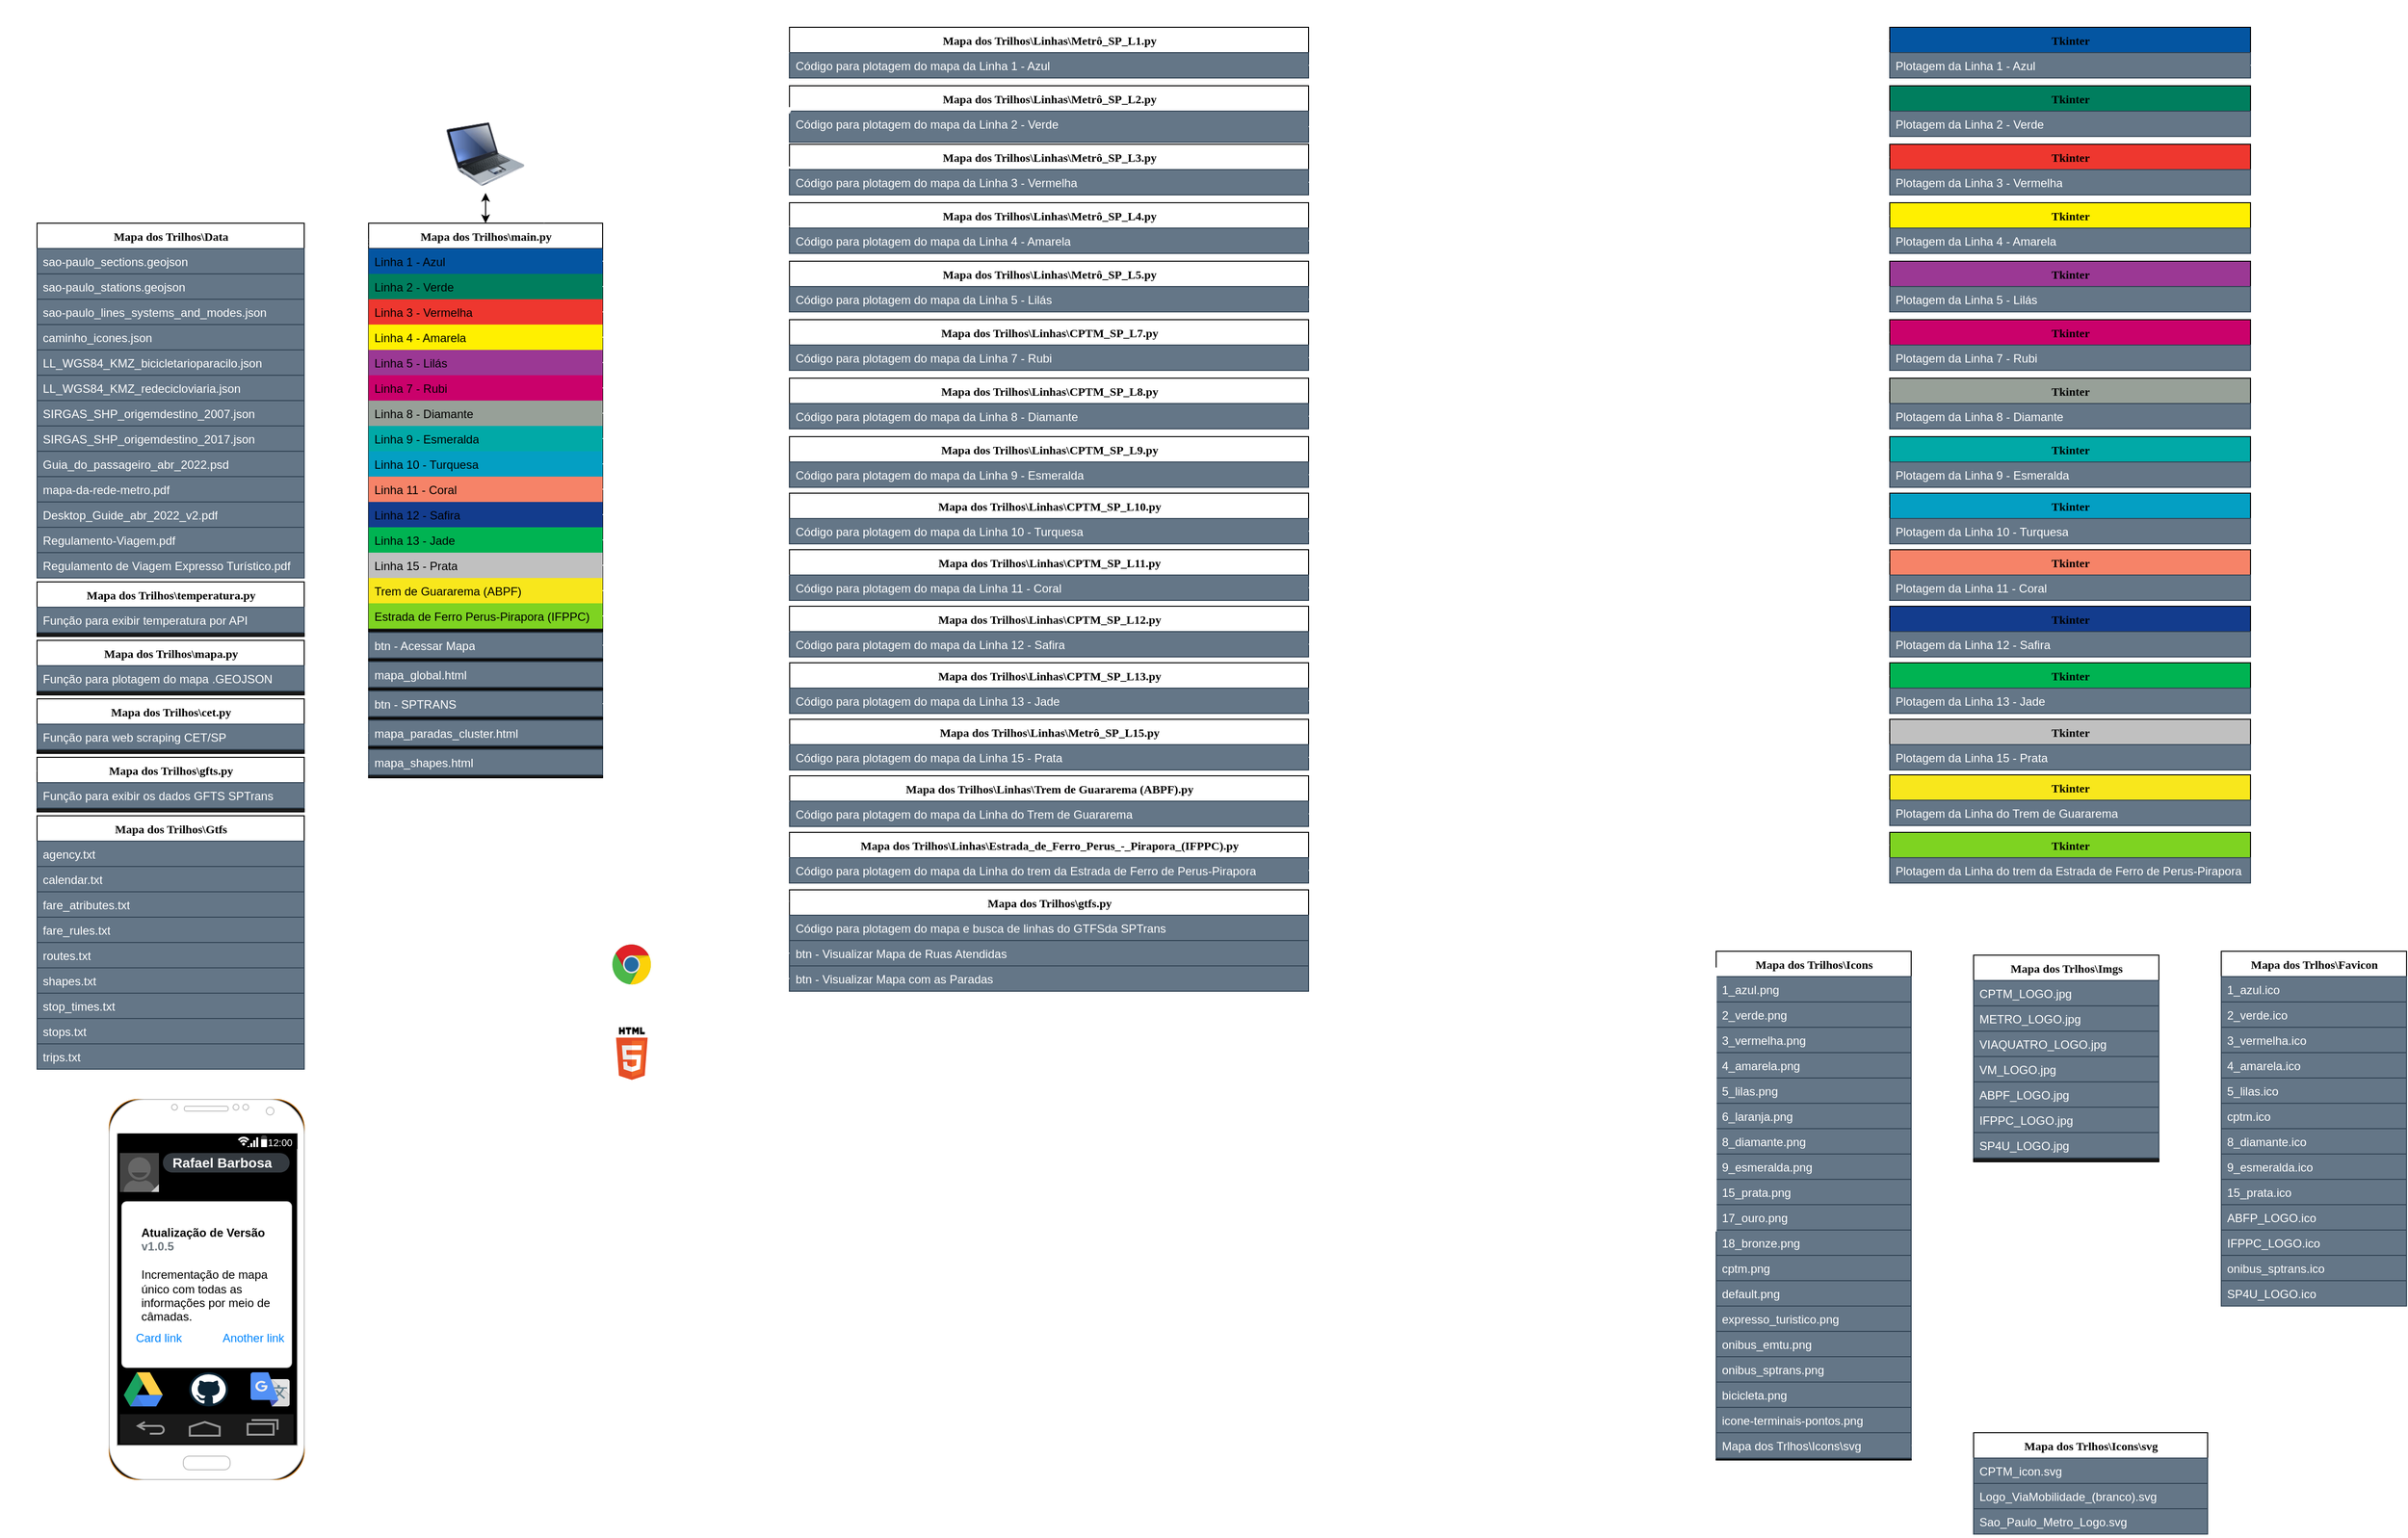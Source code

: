 <mxfile>
    <diagram name="Page-1" id="9f46799a-70d6-7492-0946-bef42562c5a5">
        <mxGraphModel dx="4079" dy="936" grid="1" gridSize="10" guides="1" tooltips="1" connect="1" arrows="1" fold="1" page="1" pageScale="1" pageWidth="2439" pageHeight="1700" background="none" math="0" shadow="0">
            <root>
                <mxCell id="0"/>
                <mxCell id="1" parent="0"/>
                <mxCell id="78961159f06e98e8-17" value="Mapa dos Trilhos\\main.py" style="swimlane;html=1;fontStyle=1;align=center;verticalAlign=top;childLayout=stackLayout;horizontal=1;startSize=26;horizontalStack=0;resizeParent=1;resizeLast=0;collapsible=1;marginBottom=0;swimlaneFillColor=#1A1A1A;rounded=0;shadow=0;comic=0;labelBackgroundColor=none;strokeWidth=1;fontFamily=Verdana;fontSize=12;" parent="1" vertex="1">
                    <mxGeometry x="340" y="301" width="240" height="569" as="geometry">
                        <mxRectangle x="20" y="10" width="90" height="30" as="alternateBounds"/>
                    </mxGeometry>
                </mxCell>
                <mxCell id="78961159f06e98e8-21" value="Linha 1 - Azul" style="text;html=1;strokeColor=none;fillColor=#0455A1;align=left;verticalAlign=top;spacingLeft=4;spacingRight=4;whiteSpace=wrap;overflow=hidden;rotatable=0;points=[[0,0.5],[1,0.5]];portConstraint=eastwest;labelBackgroundColor=none;" parent="78961159f06e98e8-17" vertex="1">
                    <mxGeometry y="26" width="240" height="26" as="geometry"/>
                </mxCell>
                <mxCell id="78961159f06e98e8-23" value="Linha 2 - Verde" style="text;html=1;strokeColor=none;fillColor=#007E5E;align=left;verticalAlign=top;spacingLeft=4;spacingRight=4;whiteSpace=wrap;overflow=hidden;rotatable=0;points=[[0,0.5],[1,0.5]];portConstraint=eastwest;labelBackgroundColor=none;" parent="78961159f06e98e8-17" vertex="1">
                    <mxGeometry y="52" width="240" height="26" as="geometry"/>
                </mxCell>
                <mxCell id="78961159f06e98e8-25" value="Linha 3 - Vermelha" style="text;html=1;strokeColor=none;fillColor=#EE372F;align=left;verticalAlign=top;spacingLeft=4;spacingRight=4;whiteSpace=wrap;overflow=hidden;rotatable=0;points=[[0,0.5],[1,0.5]];portConstraint=eastwest;labelBackgroundColor=none;" parent="78961159f06e98e8-17" vertex="1">
                    <mxGeometry y="78" width="240" height="26" as="geometry"/>
                </mxCell>
                <mxCell id="78961159f06e98e8-26" value="Linha 4 - Amarela" style="text;html=1;strokeColor=none;fillColor=#FFF000;align=left;verticalAlign=top;spacingLeft=4;spacingRight=4;whiteSpace=wrap;overflow=hidden;rotatable=0;points=[[0,0.5],[1,0.5]];portConstraint=eastwest;labelBackgroundColor=none;" parent="78961159f06e98e8-17" vertex="1">
                    <mxGeometry y="104" width="240" height="26" as="geometry"/>
                </mxCell>
                <mxCell id="78961159f06e98e8-24" value="Linha 5 - Lilás" style="text;html=1;strokeColor=none;fillColor=#9B3894;align=left;verticalAlign=top;spacingLeft=4;spacingRight=4;whiteSpace=wrap;overflow=hidden;rotatable=0;points=[[0,0.5],[1,0.5]];portConstraint=eastwest;labelBackgroundColor=none;" parent="78961159f06e98e8-17" vertex="1">
                    <mxGeometry y="130" width="240" height="26" as="geometry"/>
                </mxCell>
                <mxCell id="Uw6NDQKVYuT3fAhIhadP-6" value="Linha 7 - Rubi" style="text;html=1;strokeColor=none;fillColor=#CA016B;align=left;verticalAlign=top;spacingLeft=4;spacingRight=4;whiteSpace=wrap;overflow=hidden;rotatable=0;points=[[0,0.5],[1,0.5]];portConstraint=eastwest;labelBackgroundColor=none;" parent="78961159f06e98e8-17" vertex="1">
                    <mxGeometry y="156" width="240" height="26" as="geometry"/>
                </mxCell>
                <mxCell id="Uw6NDQKVYuT3fAhIhadP-5" value="Linha 8 - Diamante" style="text;html=1;strokeColor=none;fillColor=#97A098;align=left;verticalAlign=top;spacingLeft=4;spacingRight=4;whiteSpace=wrap;overflow=hidden;rotatable=0;points=[[0,0.5],[1,0.5]];portConstraint=eastwest;labelBackgroundColor=none;" parent="78961159f06e98e8-17" vertex="1">
                    <mxGeometry y="182" width="240" height="26" as="geometry"/>
                </mxCell>
                <mxCell id="Uw6NDQKVYuT3fAhIhadP-3" value="Linha 9 - Esmeralda" style="text;html=1;strokeColor=none;fillColor=#01A9A7;align=left;verticalAlign=top;spacingLeft=4;spacingRight=4;whiteSpace=wrap;overflow=hidden;rotatable=0;points=[[0,0.5],[1,0.5]];portConstraint=eastwest;labelBackgroundColor=none;" parent="78961159f06e98e8-17" vertex="1">
                    <mxGeometry y="208" width="240" height="26" as="geometry"/>
                </mxCell>
                <mxCell id="Uw6NDQKVYuT3fAhIhadP-4" value="Linha 10 - Turquesa" style="text;html=1;strokeColor=none;fillColor=#049FC3;align=left;verticalAlign=top;spacingLeft=4;spacingRight=4;whiteSpace=wrap;overflow=hidden;rotatable=0;points=[[0,0.5],[1,0.5]];portConstraint=eastwest;labelBackgroundColor=none;" parent="78961159f06e98e8-17" vertex="1">
                    <mxGeometry y="234" width="240" height="26" as="geometry"/>
                </mxCell>
                <mxCell id="Uw6NDQKVYuT3fAhIhadP-20" value="Linha 11 - Coral" style="text;html=1;strokeColor=none;fillColor=#F68368;align=left;verticalAlign=top;spacingLeft=4;spacingRight=4;whiteSpace=wrap;overflow=hidden;rotatable=0;points=[[0,0.5],[1,0.5]];portConstraint=eastwest;labelBackgroundColor=none;" parent="78961159f06e98e8-17" vertex="1">
                    <mxGeometry y="260" width="240" height="26" as="geometry"/>
                </mxCell>
                <mxCell id="Uw6NDQKVYuT3fAhIhadP-19" value="Linha 12 - Safira" style="text;html=1;strokeColor=none;fillColor=#133C8D;align=left;verticalAlign=top;spacingLeft=4;spacingRight=4;whiteSpace=wrap;overflow=hidden;rotatable=0;points=[[0,0.5],[1,0.5]];portConstraint=eastwest;labelBackgroundColor=none;" parent="78961159f06e98e8-17" vertex="1">
                    <mxGeometry y="286" width="240" height="26" as="geometry"/>
                </mxCell>
                <mxCell id="Uw6NDQKVYuT3fAhIhadP-18" value="Linha 13 - Jade" style="text;html=1;strokeColor=none;fillColor=#00B352;align=left;verticalAlign=top;spacingLeft=4;spacingRight=4;whiteSpace=wrap;overflow=hidden;rotatable=0;points=[[0,0.5],[1,0.5]];portConstraint=eastwest;labelBackgroundColor=none;" parent="78961159f06e98e8-17" vertex="1">
                    <mxGeometry y="312" width="240" height="26" as="geometry"/>
                </mxCell>
                <mxCell id="Uw6NDQKVYuT3fAhIhadP-21" value="Linha 15 - Prata" style="text;html=1;strokeColor=none;fillColor=#C0C0C0;align=left;verticalAlign=top;spacingLeft=4;spacingRight=4;whiteSpace=wrap;overflow=hidden;rotatable=0;points=[[0,0.5],[1,0.5]];portConstraint=eastwest;labelBackgroundColor=none;" parent="78961159f06e98e8-17" vertex="1">
                    <mxGeometry y="338" width="240" height="26" as="geometry"/>
                </mxCell>
                <mxCell id="DLEIIGMAwjSktPikzDus-1" value="Trem de Guararema (ABPF)" style="text;html=1;strokeColor=none;fillColor=#f8e71c;align=left;verticalAlign=top;spacingLeft=4;spacingRight=4;whiteSpace=wrap;overflow=hidden;rotatable=0;points=[[0,0.5],[1,0.5]];portConstraint=eastwest;labelBackgroundColor=none;" parent="78961159f06e98e8-17" vertex="1">
                    <mxGeometry y="364" width="240" height="26" as="geometry"/>
                </mxCell>
                <mxCell id="DLEIIGMAwjSktPikzDus-2" value="Estrada de Ferro Perus-Pirapora (IFPPC)" style="text;html=1;strokeColor=none;fillColor=#7ed321;align=left;verticalAlign=top;spacingLeft=4;spacingRight=4;whiteSpace=wrap;overflow=hidden;rotatable=0;points=[[0,0.5],[1,0.5]];portConstraint=eastwest;labelBackgroundColor=none;" parent="78961159f06e98e8-17" vertex="1">
                    <mxGeometry y="390" width="240" height="26" as="geometry"/>
                </mxCell>
                <mxCell id="78961159f06e98e8-19" value="" style="line;html=1;strokeWidth=1;fillColor=none;align=left;verticalAlign=middle;spacingTop=-1;spacingLeft=3;spacingRight=3;rotatable=0;labelPosition=right;points=[];portConstraint=eastwest;labelBackgroundColor=none;" parent="78961159f06e98e8-17" vertex="1">
                    <mxGeometry y="416" width="240" height="4" as="geometry"/>
                </mxCell>
                <mxCell id="DLEIIGMAwjSktPikzDus-3" value="btn - Acessar Mapa" style="text;html=1;strokeColor=#314354;fillColor=#647687;align=left;verticalAlign=top;spacingLeft=4;spacingRight=4;whiteSpace=wrap;overflow=hidden;rotatable=0;points=[[0,0.5],[1,0.5]];portConstraint=eastwest;labelBackgroundColor=none;fontColor=#ffffff;" parent="78961159f06e98e8-17" vertex="1">
                    <mxGeometry y="420" width="240" height="26" as="geometry"/>
                </mxCell>
                <mxCell id="DLEIIGMAwjSktPikzDus-35" value="" style="line;html=1;strokeWidth=1;fillColor=none;align=left;verticalAlign=middle;spacingTop=-1;spacingLeft=3;spacingRight=3;rotatable=0;labelPosition=right;points=[];portConstraint=eastwest;labelBackgroundColor=none;" parent="78961159f06e98e8-17" vertex="1">
                    <mxGeometry y="446" width="240" height="4" as="geometry"/>
                </mxCell>
                <mxCell id="DLEIIGMAwjSktPikzDus-34" value="mapa_global.html" style="text;html=1;strokeColor=#314354;fillColor=#647687;align=left;verticalAlign=top;spacingLeft=4;spacingRight=4;whiteSpace=wrap;overflow=hidden;rotatable=0;points=[[0,0.5],[1,0.5]];portConstraint=eastwest;labelBackgroundColor=none;fontColor=#ffffff;" parent="78961159f06e98e8-17" vertex="1">
                    <mxGeometry y="450" width="240" height="26" as="geometry"/>
                </mxCell>
                <mxCell id="121" value="" style="line;html=1;strokeWidth=1;fillColor=none;align=left;verticalAlign=middle;spacingTop=-1;spacingLeft=3;spacingRight=3;rotatable=0;labelPosition=right;points=[];portConstraint=eastwest;labelBackgroundColor=none;" parent="78961159f06e98e8-17" vertex="1">
                    <mxGeometry y="476" width="240" height="4" as="geometry"/>
                </mxCell>
                <mxCell id="122" value="btn - SPTRANS" style="text;html=1;strokeColor=#314354;fillColor=#647687;align=left;verticalAlign=top;spacingLeft=4;spacingRight=4;whiteSpace=wrap;overflow=hidden;rotatable=0;points=[[0,0.5],[1,0.5]];portConstraint=eastwest;labelBackgroundColor=none;fontColor=#ffffff;" parent="78961159f06e98e8-17" vertex="1">
                    <mxGeometry y="480" width="240" height="26" as="geometry"/>
                </mxCell>
                <mxCell id="130" value="" style="line;html=1;strokeWidth=1;fillColor=none;align=left;verticalAlign=middle;spacingTop=-1;spacingLeft=3;spacingRight=3;rotatable=0;labelPosition=right;points=[];portConstraint=eastwest;labelBackgroundColor=none;" parent="78961159f06e98e8-17" vertex="1">
                    <mxGeometry y="506" width="240" height="4" as="geometry"/>
                </mxCell>
                <mxCell id="128" value="mapa_paradas_cluster.html" style="text;html=1;strokeColor=#314354;fillColor=#647687;align=left;verticalAlign=top;spacingLeft=4;spacingRight=4;whiteSpace=wrap;overflow=hidden;rotatable=0;points=[[0,0.5],[1,0.5]];portConstraint=eastwest;labelBackgroundColor=none;fontColor=#ffffff;" parent="78961159f06e98e8-17" vertex="1">
                    <mxGeometry y="510" width="240" height="26" as="geometry"/>
                </mxCell>
                <mxCell id="131" value="" style="line;html=1;strokeWidth=1;fillColor=none;align=left;verticalAlign=middle;spacingTop=-1;spacingLeft=3;spacingRight=3;rotatable=0;labelPosition=right;points=[];portConstraint=eastwest;labelBackgroundColor=none;" parent="78961159f06e98e8-17" vertex="1">
                    <mxGeometry y="536" width="240" height="4" as="geometry"/>
                </mxCell>
                <mxCell id="129" value="mapa_shapes.html" style="text;html=1;strokeColor=#314354;fillColor=#647687;align=left;verticalAlign=top;spacingLeft=4;spacingRight=4;whiteSpace=wrap;overflow=hidden;rotatable=0;points=[[0,0.5],[1,0.5]];portConstraint=eastwest;labelBackgroundColor=none;fontColor=#ffffff;" parent="78961159f06e98e8-17" vertex="1">
                    <mxGeometry y="540" width="240" height="26" as="geometry"/>
                </mxCell>
                <mxCell id="DLEIIGMAwjSktPikzDus-188" style="edgeStyle=orthogonalEdgeStyle;rounded=0;orthogonalLoop=1;jettySize=auto;html=1;entryX=0.003;entryY=0.031;entryDx=0;entryDy=0;fontFamily=Helvetica;fontSize=12;fontColor=default;entryPerimeter=0;startArrow=classic;startFill=1;strokeColor=#ffffff;" parent="1" source="DLEIIGMAwjSktPikzDus-5" target="DLEIIGMAwjSktPikzDus-117" edge="1">
                    <mxGeometry relative="1" as="geometry">
                        <Array as="points">
                            <mxPoint x="1670" y="126"/>
                            <mxPoint x="1670" y="1335"/>
                        </Array>
                    </mxGeometry>
                </mxCell>
                <mxCell id="DLEIIGMAwjSktPikzDus-5" value="Mapa dos Trilhos\\Linhas\\Metrô_SP_L1.py" style="swimlane;html=1;fontStyle=1;align=center;verticalAlign=top;childLayout=stackLayout;horizontal=1;startSize=26;horizontalStack=0;resizeParent=1;resizeLast=0;collapsible=1;marginBottom=0;swimlaneFillColor=#1A1A1A;rounded=0;shadow=0;comic=0;labelBackgroundColor=none;strokeWidth=1;fontFamily=Verdana;fontSize=12;" parent="1" vertex="1">
                    <mxGeometry x="771.62" y="100" width="532.38" height="52" as="geometry">
                        <mxRectangle x="20" y="10" width="90" height="30" as="alternateBounds"/>
                    </mxGeometry>
                </mxCell>
                <mxCell id="DLEIIGMAwjSktPikzDus-6" value="Código para plotagem do mapa da Linha 1 - Azul" style="text;html=1;strokeColor=#314354;fillColor=#647687;align=left;verticalAlign=top;spacingLeft=4;spacingRight=4;whiteSpace=wrap;overflow=hidden;rotatable=0;points=[[0,0.5],[1,0.5]];portConstraint=eastwest;labelBackgroundColor=none;fontColor=#ffffff;" parent="DLEIIGMAwjSktPikzDus-5" vertex="1">
                    <mxGeometry y="26" width="532.38" height="26" as="geometry"/>
                </mxCell>
                <mxCell id="DLEIIGMAwjSktPikzDus-31" value="" style="edgeStyle=orthogonalEdgeStyle;rounded=0;orthogonalLoop=1;jettySize=auto;html=1;fontFamily=Helvetica;fontSize=12;fontColor=default;startArrow=block;startFill=1;strokeColor=#FFFFFF;" parent="1" source="DLEIIGMAwjSktPikzDus-27" target="DLEIIGMAwjSktPikzDus-30" edge="1">
                    <mxGeometry relative="1" as="geometry"/>
                </mxCell>
                <mxCell id="DLEIIGMAwjSktPikzDus-27" value="" style="dashed=0;outlineConnect=0;html=1;align=center;labelPosition=center;verticalLabelPosition=bottom;verticalAlign=top;shape=mxgraph.weblogos.chrome;fillStyle=solid;strokeColor=default;fontFamily=Helvetica;fontSize=12;fontColor=default;fillColor=default;" parent="1" vertex="1">
                    <mxGeometry x="590.0" y="1041" width="40" height="42" as="geometry"/>
                </mxCell>
                <mxCell id="DLEIIGMAwjSktPikzDus-202" style="edgeStyle=orthogonalEdgeStyle;rounded=0;orthogonalLoop=1;jettySize=auto;html=1;entryX=-0.01;entryY=0.513;entryDx=0;entryDy=0;fontFamily=Helvetica;fontSize=12;fontColor=default;strokeColor=#FFFFFF;entryPerimeter=0;" parent="1" target="DLEIIGMAwjSktPikzDus-34" edge="1">
                    <mxGeometry relative="1" as="geometry">
                        <mxPoint x="610" y="1085" as="sourcePoint"/>
                        <Array as="points">
                            <mxPoint x="610" y="1105"/>
                            <mxPoint x="310" y="1105"/>
                            <mxPoint x="310" y="764"/>
                            <mxPoint x="338" y="764"/>
                        </Array>
                        <mxPoint x="340.0" y="819" as="targetPoint"/>
                    </mxGeometry>
                </mxCell>
                <mxCell id="DLEIIGMAwjSktPikzDus-30" value="" style="dashed=0;outlineConnect=0;html=1;align=center;labelPosition=center;verticalLabelPosition=bottom;verticalAlign=top;shape=mxgraph.weblogos.html5;fillStyle=solid;strokeColor=default;fontFamily=Helvetica;fontSize=12;fontColor=default;fillColor=default;" parent="1" vertex="1">
                    <mxGeometry x="593.8" y="1126" width="32.4" height="54" as="geometry"/>
                </mxCell>
                <mxCell id="DLEIIGMAwjSktPikzDus-116" style="edgeStyle=orthogonalEdgeStyle;rounded=0;orthogonalLoop=1;jettySize=auto;html=1;entryX=0;entryY=0.029;entryDx=0;entryDy=0;fontFamily=Helvetica;fontSize=12;fontColor=default;entryPerimeter=0;exitX=0.999;exitY=0.108;exitDx=0;exitDy=0;exitPerimeter=0;startArrow=none;startFill=0;strokeColor=#FFFFFF;" parent="1" source="DLEIIGMAwjSktPikzDus-112" target="78961159f06e98e8-17" edge="1">
                    <mxGeometry relative="1" as="geometry">
                        <Array as="points">
                            <mxPoint x="330" y="315"/>
                            <mxPoint x="330" y="317"/>
                        </Array>
                    </mxGeometry>
                </mxCell>
                <mxCell id="DLEIIGMAwjSktPikzDus-112" value="Mapa dos Trilhos\\Data" style="swimlane;html=1;fontStyle=1;align=center;verticalAlign=top;childLayout=stackLayout;horizontal=1;startSize=26;horizontalStack=0;resizeParent=1;resizeLast=0;collapsible=1;marginBottom=0;swimlaneFillColor=#1A1A1A;rounded=0;shadow=0;comic=0;labelBackgroundColor=none;strokeWidth=1;fontFamily=Verdana;fontSize=12;" parent="1" vertex="1">
                    <mxGeometry y="301" width="274" height="364" as="geometry">
                        <mxRectangle x="20" y="10" width="90" height="30" as="alternateBounds"/>
                    </mxGeometry>
                </mxCell>
                <mxCell id="DLEIIGMAwjSktPikzDus-113" value="sao-paulo_sections.geojson" style="text;html=1;strokeColor=#314354;fillColor=#647687;align=left;verticalAlign=top;spacingLeft=4;spacingRight=4;whiteSpace=wrap;overflow=hidden;rotatable=0;points=[[0,0.5],[1,0.5]];portConstraint=eastwest;labelBackgroundColor=none;fontColor=#ffffff;" parent="DLEIIGMAwjSktPikzDus-112" vertex="1">
                    <mxGeometry y="26" width="274" height="26" as="geometry"/>
                </mxCell>
                <mxCell id="DLEIIGMAwjSktPikzDus-114" value="sao-paulo_stations.geojson" style="text;html=1;strokeColor=#314354;fillColor=#647687;align=left;verticalAlign=top;spacingLeft=4;spacingRight=4;whiteSpace=wrap;overflow=hidden;rotatable=0;points=[[0,0.5],[1,0.5]];portConstraint=eastwest;labelBackgroundColor=none;fontColor=#ffffff;" parent="DLEIIGMAwjSktPikzDus-112" vertex="1">
                    <mxGeometry y="52" width="274" height="26" as="geometry"/>
                </mxCell>
                <mxCell id="DLEIIGMAwjSktPikzDus-115" value="sao-paulo_lines_systems_and_modes.json" style="text;html=1;strokeColor=#314354;fillColor=#647687;align=left;verticalAlign=top;spacingLeft=4;spacingRight=4;whiteSpace=wrap;overflow=hidden;rotatable=0;points=[[0,0.5],[1,0.5]];portConstraint=eastwest;labelBackgroundColor=none;fontColor=#ffffff;" parent="DLEIIGMAwjSktPikzDus-112" vertex="1">
                    <mxGeometry y="78" width="274" height="26" as="geometry"/>
                </mxCell>
                <mxCell id="81" value="caminho_icones.json" style="text;html=1;strokeColor=#314354;fillColor=#647687;align=left;verticalAlign=top;spacingLeft=4;spacingRight=4;whiteSpace=wrap;overflow=hidden;rotatable=0;points=[[0,0.5],[1,0.5]];portConstraint=eastwest;labelBackgroundColor=none;fontColor=#ffffff;" parent="DLEIIGMAwjSktPikzDus-112" vertex="1">
                    <mxGeometry y="104" width="274" height="26" as="geometry"/>
                </mxCell>
                <mxCell id="136" value="LL_WGS84_KMZ_bicicletarioparacilo.json" style="text;html=1;strokeColor=#314354;fillColor=#647687;align=left;verticalAlign=top;spacingLeft=4;spacingRight=4;whiteSpace=wrap;overflow=hidden;rotatable=0;points=[[0,0.5],[1,0.5]];portConstraint=eastwest;labelBackgroundColor=none;fontColor=#ffffff;" parent="DLEIIGMAwjSktPikzDus-112" vertex="1">
                    <mxGeometry y="130" width="274" height="26" as="geometry"/>
                </mxCell>
                <mxCell id="137" value="LL_WGS84_KMZ_redecicloviaria.json" style="text;html=1;strokeColor=#314354;fillColor=#647687;align=left;verticalAlign=top;spacingLeft=4;spacingRight=4;whiteSpace=wrap;overflow=hidden;rotatable=0;points=[[0,0.5],[1,0.5]];portConstraint=eastwest;labelBackgroundColor=none;fontColor=#ffffff;" parent="DLEIIGMAwjSktPikzDus-112" vertex="1">
                    <mxGeometry y="156" width="274" height="26" as="geometry"/>
                </mxCell>
                <mxCell id="138" value="SIRGAS_SHP_origemdestino_2007.json" style="text;html=1;strokeColor=#314354;fillColor=#647687;align=left;verticalAlign=top;spacingLeft=4;spacingRight=4;whiteSpace=wrap;overflow=hidden;rotatable=0;points=[[0,0.5],[1,0.5]];portConstraint=eastwest;labelBackgroundColor=none;fontColor=#ffffff;" parent="DLEIIGMAwjSktPikzDus-112" vertex="1">
                    <mxGeometry y="182" width="274" height="26" as="geometry"/>
                </mxCell>
                <mxCell id="140" value="SIRGAS_SHP_origemdestino_2017.json" style="text;html=1;strokeColor=#314354;fillColor=#647687;align=left;verticalAlign=top;spacingLeft=4;spacingRight=4;whiteSpace=wrap;overflow=hidden;rotatable=0;points=[[0,0.5],[1,0.5]];portConstraint=eastwest;labelBackgroundColor=none;fontColor=#ffffff;" parent="DLEIIGMAwjSktPikzDus-112" vertex="1">
                    <mxGeometry y="208" width="274" height="26" as="geometry"/>
                </mxCell>
                <mxCell id="146" value="Guia_do_passageiro_abr_2022.psd" style="text;html=1;strokeColor=#314354;fillColor=#647687;align=left;verticalAlign=top;spacingLeft=4;spacingRight=4;whiteSpace=wrap;overflow=hidden;rotatable=0;points=[[0,0.5],[1,0.5]];portConstraint=eastwest;labelBackgroundColor=none;fontColor=#ffffff;" vertex="1" parent="DLEIIGMAwjSktPikzDus-112">
                    <mxGeometry y="234" width="274" height="26" as="geometry"/>
                </mxCell>
                <mxCell id="147" value="mapa-da-rede-metro.pdf" style="text;html=1;strokeColor=#314354;fillColor=#647687;align=left;verticalAlign=top;spacingLeft=4;spacingRight=4;whiteSpace=wrap;overflow=hidden;rotatable=0;points=[[0,0.5],[1,0.5]];portConstraint=eastwest;labelBackgroundColor=none;fontColor=#ffffff;" vertex="1" parent="DLEIIGMAwjSktPikzDus-112">
                    <mxGeometry y="260" width="274" height="26" as="geometry"/>
                </mxCell>
                <mxCell id="148" value="Desktop_Guide_abr_2022_v2.pdf" style="text;html=1;strokeColor=#314354;fillColor=#647687;align=left;verticalAlign=top;spacingLeft=4;spacingRight=4;whiteSpace=wrap;overflow=hidden;rotatable=0;points=[[0,0.5],[1,0.5]];portConstraint=eastwest;labelBackgroundColor=none;fontColor=#ffffff;" vertex="1" parent="DLEIIGMAwjSktPikzDus-112">
                    <mxGeometry y="286" width="274" height="26" as="geometry"/>
                </mxCell>
                <mxCell id="149" value="Regulamento-Viagem.pdf" style="text;html=1;strokeColor=#314354;fillColor=#647687;align=left;verticalAlign=top;spacingLeft=4;spacingRight=4;whiteSpace=wrap;overflow=hidden;rotatable=0;points=[[0,0.5],[1,0.5]];portConstraint=eastwest;labelBackgroundColor=none;fontColor=#ffffff;" vertex="1" parent="DLEIIGMAwjSktPikzDus-112">
                    <mxGeometry y="312" width="274" height="26" as="geometry"/>
                </mxCell>
                <mxCell id="150" value="Regulamento de Viagem Expresso Turístico.pdf" style="text;html=1;strokeColor=#314354;fillColor=#647687;align=left;verticalAlign=top;spacingLeft=4;spacingRight=4;whiteSpace=wrap;overflow=hidden;rotatable=0;points=[[0,0.5],[1,0.5]];portConstraint=eastwest;labelBackgroundColor=none;fontColor=#ffffff;" vertex="1" parent="DLEIIGMAwjSktPikzDus-112">
                    <mxGeometry y="338" width="274" height="26" as="geometry"/>
                </mxCell>
                <mxCell id="101" style="edgeStyle=none;html=1;entryX=-0.011;entryY=0.047;entryDx=0;entryDy=0;entryPerimeter=0;exitX=1.015;exitY=0.027;exitDx=0;exitDy=0;exitPerimeter=0;startArrow=classic;startFill=1;strokeColor=#FFFFFF;" parent="1" source="DLEIIGMAwjSktPikzDus-117" target="DLEIIGMAwjSktPikzDus-142" edge="1">
                    <mxGeometry relative="1" as="geometry"/>
                </mxCell>
                <mxCell id="DLEIIGMAwjSktPikzDus-117" value="Mapa dos Trilhos\\Icons" style="swimlane;html=1;fontStyle=1;align=center;verticalAlign=top;childLayout=stackLayout;horizontal=1;startSize=26;horizontalStack=0;resizeParent=1;resizeLast=0;collapsible=1;marginBottom=0;swimlaneFillColor=#1A1A1A;rounded=0;shadow=0;comic=0;labelBackgroundColor=none;strokeWidth=1;fontFamily=Verdana;fontSize=12;" parent="1" vertex="1">
                    <mxGeometry x="1722" y="1048" width="200" height="522" as="geometry">
                        <mxRectangle x="20" y="10" width="90" height="30" as="alternateBounds"/>
                    </mxGeometry>
                </mxCell>
                <mxCell id="DLEIIGMAwjSktPikzDus-118" value="1_azul.png" style="text;html=1;strokeColor=#314354;fillColor=#647687;align=left;verticalAlign=top;spacingLeft=4;spacingRight=4;whiteSpace=wrap;overflow=hidden;rotatable=0;points=[[0,0.5],[1,0.5]];portConstraint=eastwest;labelBackgroundColor=none;fontColor=#ffffff;" parent="DLEIIGMAwjSktPikzDus-117" vertex="1">
                    <mxGeometry y="26" width="200" height="26" as="geometry"/>
                </mxCell>
                <mxCell id="DLEIIGMAwjSktPikzDus-119" value="2_verde.png" style="text;html=1;strokeColor=#314354;fillColor=#647687;align=left;verticalAlign=top;spacingLeft=4;spacingRight=4;whiteSpace=wrap;overflow=hidden;rotatable=0;points=[[0,0.5],[1,0.5]];portConstraint=eastwest;labelBackgroundColor=none;fontColor=#ffffff;" parent="DLEIIGMAwjSktPikzDus-117" vertex="1">
                    <mxGeometry y="52" width="200" height="26" as="geometry"/>
                </mxCell>
                <mxCell id="DLEIIGMAwjSktPikzDus-120" value="3_vermelha.png" style="text;html=1;strokeColor=#314354;fillColor=#647687;align=left;verticalAlign=top;spacingLeft=4;spacingRight=4;whiteSpace=wrap;overflow=hidden;rotatable=0;points=[[0,0.5],[1,0.5]];portConstraint=eastwest;labelBackgroundColor=none;fontColor=#ffffff;" parent="DLEIIGMAwjSktPikzDus-117" vertex="1">
                    <mxGeometry y="78" width="200" height="26" as="geometry"/>
                </mxCell>
                <mxCell id="DLEIIGMAwjSktPikzDus-121" value="4_amarela.png" style="text;html=1;strokeColor=#314354;fillColor=#647687;align=left;verticalAlign=top;spacingLeft=4;spacingRight=4;whiteSpace=wrap;overflow=hidden;rotatable=0;points=[[0,0.5],[1,0.5]];portConstraint=eastwest;labelBackgroundColor=none;fontColor=#ffffff;" parent="DLEIIGMAwjSktPikzDus-117" vertex="1">
                    <mxGeometry y="104" width="200" height="26" as="geometry"/>
                </mxCell>
                <mxCell id="DLEIIGMAwjSktPikzDus-124" value="5_lilas.png" style="text;html=1;strokeColor=#314354;fillColor=#647687;align=left;verticalAlign=top;spacingLeft=4;spacingRight=4;whiteSpace=wrap;overflow=hidden;rotatable=0;points=[[0,0.5],[1,0.5]];portConstraint=eastwest;labelBackgroundColor=none;fontColor=#ffffff;" parent="DLEIIGMAwjSktPikzDus-117" vertex="1">
                    <mxGeometry y="130" width="200" height="26" as="geometry"/>
                </mxCell>
                <mxCell id="DLEIIGMAwjSktPikzDus-125" value="6_laranja.png" style="text;html=1;strokeColor=#314354;fillColor=#647687;align=left;verticalAlign=top;spacingLeft=4;spacingRight=4;whiteSpace=wrap;overflow=hidden;rotatable=0;points=[[0,0.5],[1,0.5]];portConstraint=eastwest;labelBackgroundColor=none;fontColor=#ffffff;" parent="DLEIIGMAwjSktPikzDus-117" vertex="1">
                    <mxGeometry y="156" width="200" height="26" as="geometry"/>
                </mxCell>
                <mxCell id="DLEIIGMAwjSktPikzDus-126" value="8_diamante.png" style="text;html=1;strokeColor=#314354;fillColor=#647687;align=left;verticalAlign=top;spacingLeft=4;spacingRight=4;whiteSpace=wrap;overflow=hidden;rotatable=0;points=[[0,0.5],[1,0.5]];portConstraint=eastwest;labelBackgroundColor=none;fontColor=#ffffff;" parent="DLEIIGMAwjSktPikzDus-117" vertex="1">
                    <mxGeometry y="182" width="200" height="26" as="geometry"/>
                </mxCell>
                <mxCell id="DLEIIGMAwjSktPikzDus-127" value="9_esmeralda.png" style="text;html=1;strokeColor=#314354;fillColor=#647687;align=left;verticalAlign=top;spacingLeft=4;spacingRight=4;whiteSpace=wrap;overflow=hidden;rotatable=0;points=[[0,0.5],[1,0.5]];portConstraint=eastwest;labelBackgroundColor=none;fontColor=#ffffff;" parent="DLEIIGMAwjSktPikzDus-117" vertex="1">
                    <mxGeometry y="208" width="200" height="26" as="geometry"/>
                </mxCell>
                <mxCell id="DLEIIGMAwjSktPikzDus-128" value="15_prata.png" style="text;html=1;strokeColor=#314354;fillColor=#647687;align=left;verticalAlign=top;spacingLeft=4;spacingRight=4;whiteSpace=wrap;overflow=hidden;rotatable=0;points=[[0,0.5],[1,0.5]];portConstraint=eastwest;labelBackgroundColor=none;fontColor=#ffffff;" parent="DLEIIGMAwjSktPikzDus-117" vertex="1">
                    <mxGeometry y="234" width="200" height="26" as="geometry"/>
                </mxCell>
                <mxCell id="DLEIIGMAwjSktPikzDus-129" value="17_ouro.png" style="text;html=1;strokeColor=#314354;fillColor=#647687;align=left;verticalAlign=top;spacingLeft=4;spacingRight=4;whiteSpace=wrap;overflow=hidden;rotatable=0;points=[[0,0.5],[1,0.5]];portConstraint=eastwest;labelBackgroundColor=none;fontColor=#ffffff;" parent="DLEIIGMAwjSktPikzDus-117" vertex="1">
                    <mxGeometry y="260" width="200" height="26" as="geometry"/>
                </mxCell>
                <mxCell id="DLEIIGMAwjSktPikzDus-130" value="18_bronze.png" style="text;html=1;strokeColor=#314354;fillColor=#647687;align=left;verticalAlign=top;spacingLeft=4;spacingRight=4;whiteSpace=wrap;overflow=hidden;rotatable=0;points=[[0,0.5],[1,0.5]];portConstraint=eastwest;labelBackgroundColor=none;fontColor=#ffffff;" parent="DLEIIGMAwjSktPikzDus-117" vertex="1">
                    <mxGeometry y="286" width="200" height="26" as="geometry"/>
                </mxCell>
                <mxCell id="DLEIIGMAwjSktPikzDus-131" value="cptm.png" style="text;html=1;strokeColor=#314354;fillColor=#647687;align=left;verticalAlign=top;spacingLeft=4;spacingRight=4;whiteSpace=wrap;overflow=hidden;rotatable=0;points=[[0,0.5],[1,0.5]];portConstraint=eastwest;labelBackgroundColor=none;fontColor=#ffffff;" parent="DLEIIGMAwjSktPikzDus-117" vertex="1">
                    <mxGeometry y="312" width="200" height="26" as="geometry"/>
                </mxCell>
                <mxCell id="DLEIIGMAwjSktPikzDus-132" value="default.png" style="text;html=1;strokeColor=#314354;fillColor=#647687;align=left;verticalAlign=top;spacingLeft=4;spacingRight=4;whiteSpace=wrap;overflow=hidden;rotatable=0;points=[[0,0.5],[1,0.5]];portConstraint=eastwest;labelBackgroundColor=none;fontColor=#ffffff;" parent="DLEIIGMAwjSktPikzDus-117" vertex="1">
                    <mxGeometry y="338" width="200" height="26" as="geometry"/>
                </mxCell>
                <mxCell id="DLEIIGMAwjSktPikzDus-133" value="expresso_turistico.png" style="text;html=1;strokeColor=#314354;fillColor=#647687;align=left;verticalAlign=top;spacingLeft=4;spacingRight=4;whiteSpace=wrap;overflow=hidden;rotatable=0;points=[[0,0.5],[1,0.5]];portConstraint=eastwest;labelBackgroundColor=none;fontColor=#ffffff;" parent="DLEIIGMAwjSktPikzDus-117" vertex="1">
                    <mxGeometry y="364" width="200" height="26" as="geometry"/>
                </mxCell>
                <mxCell id="DLEIIGMAwjSktPikzDus-134" value="onibus_emtu.png" style="text;html=1;strokeColor=#314354;fillColor=#647687;align=left;verticalAlign=top;spacingLeft=4;spacingRight=4;whiteSpace=wrap;overflow=hidden;rotatable=0;points=[[0,0.5],[1,0.5]];portConstraint=eastwest;labelBackgroundColor=none;fontColor=#ffffff;" parent="DLEIIGMAwjSktPikzDus-117" vertex="1">
                    <mxGeometry y="390" width="200" height="26" as="geometry"/>
                </mxCell>
                <mxCell id="DLEIIGMAwjSktPikzDus-135" value="onibus_sptrans.png" style="text;html=1;strokeColor=#314354;fillColor=#647687;align=left;verticalAlign=top;spacingLeft=4;spacingRight=4;whiteSpace=wrap;overflow=hidden;rotatable=0;points=[[0,0.5],[1,0.5]];portConstraint=eastwest;labelBackgroundColor=none;fontColor=#ffffff;" parent="DLEIIGMAwjSktPikzDus-117" vertex="1">
                    <mxGeometry y="416" width="200" height="26" as="geometry"/>
                </mxCell>
                <mxCell id="144" value="bicicleta.png" style="text;html=1;strokeColor=#314354;fillColor=#647687;align=left;verticalAlign=top;spacingLeft=4;spacingRight=4;whiteSpace=wrap;overflow=hidden;rotatable=0;points=[[0,0.5],[1,0.5]];portConstraint=eastwest;labelBackgroundColor=none;fontColor=#ffffff;" parent="DLEIIGMAwjSktPikzDus-117" vertex="1">
                    <mxGeometry y="442" width="200" height="26" as="geometry"/>
                </mxCell>
                <mxCell id="145" value="icone-terminais-pontos.png" style="text;html=1;strokeColor=#314354;fillColor=#647687;align=left;verticalAlign=top;spacingLeft=4;spacingRight=4;whiteSpace=wrap;overflow=hidden;rotatable=0;points=[[0,0.5],[1,0.5]];portConstraint=eastwest;labelBackgroundColor=none;fontColor=#ffffff;" parent="DLEIIGMAwjSktPikzDus-117" vertex="1">
                    <mxGeometry y="468" width="200" height="26" as="geometry"/>
                </mxCell>
                <mxCell id="DLEIIGMAwjSktPikzDus-136" value="Mapa dos Trlhos\\Icons\\svg" style="text;html=1;strokeColor=#314354;fillColor=#647687;align=left;verticalAlign=top;spacingLeft=4;spacingRight=4;whiteSpace=wrap;overflow=hidden;rotatable=0;points=[[0,0.5],[1,0.5]];portConstraint=eastwest;labelBackgroundColor=none;fontColor=#ffffff;" parent="DLEIIGMAwjSktPikzDus-117" vertex="1">
                    <mxGeometry y="494" width="200" height="26" as="geometry"/>
                </mxCell>
                <mxCell id="DLEIIGMAwjSktPikzDus-137" value="Mapa dos Trlhos\\Icons\\svg" style="swimlane;html=1;fontStyle=1;align=center;verticalAlign=top;childLayout=stackLayout;horizontal=1;startSize=26;horizontalStack=0;resizeParent=1;resizeLast=0;collapsible=1;marginBottom=0;swimlaneFillColor=#1A1A1A;rounded=0;shadow=0;comic=0;labelBackgroundColor=none;strokeWidth=1;fontFamily=Verdana;fontSize=12;" parent="1" vertex="1">
                    <mxGeometry x="1986" y="1542" width="240" height="104" as="geometry">
                        <mxRectangle x="20" y="10" width="90" height="30" as="alternateBounds"/>
                    </mxGeometry>
                </mxCell>
                <mxCell id="DLEIIGMAwjSktPikzDus-138" value="CPTM_icon.svg" style="text;html=1;strokeColor=#314354;fillColor=#647687;align=left;verticalAlign=top;spacingLeft=4;spacingRight=4;whiteSpace=wrap;overflow=hidden;rotatable=0;points=[[0,0.5],[1,0.5]];portConstraint=eastwest;labelBackgroundColor=none;fontColor=#ffffff;" parent="DLEIIGMAwjSktPikzDus-137" vertex="1">
                    <mxGeometry y="26" width="240" height="26" as="geometry"/>
                </mxCell>
                <mxCell id="DLEIIGMAwjSktPikzDus-139" value="Logo_ViaMobilidade_(branco).svg" style="text;html=1;strokeColor=#314354;fillColor=#647687;align=left;verticalAlign=top;spacingLeft=4;spacingRight=4;whiteSpace=wrap;overflow=hidden;rotatable=0;points=[[0,0.5],[1,0.5]];portConstraint=eastwest;labelBackgroundColor=none;fontColor=#ffffff;" parent="DLEIIGMAwjSktPikzDus-137" vertex="1">
                    <mxGeometry y="52" width="240" height="26" as="geometry"/>
                </mxCell>
                <mxCell id="DLEIIGMAwjSktPikzDus-140" value="Sao_Paulo_Metro_Logo.svg" style="text;html=1;strokeColor=#314354;fillColor=#647687;align=left;verticalAlign=top;spacingLeft=4;spacingRight=4;whiteSpace=wrap;overflow=hidden;rotatable=0;points=[[0,0.5],[1,0.5]];portConstraint=eastwest;labelBackgroundColor=none;fontColor=#ffffff;" parent="DLEIIGMAwjSktPikzDus-137" vertex="1">
                    <mxGeometry y="78" width="240" height="26" as="geometry"/>
                </mxCell>
                <mxCell id="DLEIIGMAwjSktPikzDus-141" style="edgeStyle=orthogonalEdgeStyle;rounded=0;orthogonalLoop=1;jettySize=auto;html=1;entryX=-0.003;entryY=0.133;entryDx=0;entryDy=0;entryPerimeter=0;fontFamily=Helvetica;fontSize=12;fontColor=default;startArrow=classic;startFill=1;strokeColor=#ffffff;" parent="1" source="DLEIIGMAwjSktPikzDus-136" target="DLEIIGMAwjSktPikzDus-137" edge="1">
                    <mxGeometry relative="1" as="geometry"/>
                </mxCell>
                <mxCell id="112" style="edgeStyle=none;html=1;entryX=-0.002;entryY=0.036;entryDx=0;entryDy=0;entryPerimeter=0;startArrow=classic;startFill=1;exitX=1;exitY=0.047;exitDx=0;exitDy=0;exitPerimeter=0;strokeColor=#FFFFFF;" parent="1" source="DLEIIGMAwjSktPikzDus-142" target="102" edge="1">
                    <mxGeometry relative="1" as="geometry"/>
                </mxCell>
                <mxCell id="DLEIIGMAwjSktPikzDus-142" value="Mapa dos Trlhos\\Imgs" style="swimlane;html=1;fontStyle=1;align=center;verticalAlign=top;childLayout=stackLayout;horizontal=1;startSize=26;horizontalStack=0;resizeParent=1;resizeLast=0;collapsible=1;marginBottom=0;swimlaneFillColor=#1A1A1A;rounded=0;shadow=0;comic=0;labelBackgroundColor=none;strokeWidth=1;fontFamily=Verdana;fontSize=12;" parent="1" vertex="1">
                    <mxGeometry x="1986" y="1052" width="190" height="212" as="geometry">
                        <mxRectangle x="2014" y="1320" width="90" height="30" as="alternateBounds"/>
                    </mxGeometry>
                </mxCell>
                <mxCell id="DLEIIGMAwjSktPikzDus-143" value="CPTM_LOGO.jpg" style="text;html=1;strokeColor=#314354;fillColor=#647687;align=left;verticalAlign=top;spacingLeft=4;spacingRight=4;whiteSpace=wrap;overflow=hidden;rotatable=0;points=[[0,0.5],[1,0.5]];portConstraint=eastwest;labelBackgroundColor=none;fontColor=#ffffff;" parent="DLEIIGMAwjSktPikzDus-142" vertex="1">
                    <mxGeometry y="26" width="190" height="26" as="geometry"/>
                </mxCell>
                <mxCell id="DLEIIGMAwjSktPikzDus-144" value="METRO_LOGO.jpg" style="text;html=1;strokeColor=#314354;fillColor=#647687;align=left;verticalAlign=top;spacingLeft=4;spacingRight=4;whiteSpace=wrap;overflow=hidden;rotatable=0;points=[[0,0.5],[1,0.5]];portConstraint=eastwest;labelBackgroundColor=none;fontColor=#ffffff;" parent="DLEIIGMAwjSktPikzDus-142" vertex="1">
                    <mxGeometry y="52" width="190" height="26" as="geometry"/>
                </mxCell>
                <mxCell id="DLEIIGMAwjSktPikzDus-146" value="VIAQUATRO_LOGO.jpg" style="text;html=1;strokeColor=#314354;fillColor=#647687;align=left;verticalAlign=top;spacingLeft=4;spacingRight=4;whiteSpace=wrap;overflow=hidden;rotatable=0;points=[[0,0.5],[1,0.5]];portConstraint=eastwest;labelBackgroundColor=none;fontColor=#ffffff;" parent="DLEIIGMAwjSktPikzDus-142" vertex="1">
                    <mxGeometry y="78" width="190" height="26" as="geometry"/>
                </mxCell>
                <mxCell id="DLEIIGMAwjSktPikzDus-147" value="VM_LOGO.jpg" style="text;html=1;strokeColor=#314354;fillColor=#647687;align=left;verticalAlign=top;spacingLeft=4;spacingRight=4;whiteSpace=wrap;overflow=hidden;rotatable=0;points=[[0,0.5],[1,0.5]];portConstraint=eastwest;labelBackgroundColor=none;fontColor=#ffffff;" parent="DLEIIGMAwjSktPikzDus-142" vertex="1">
                    <mxGeometry y="104" width="190" height="26" as="geometry"/>
                </mxCell>
                <mxCell id="97" value="ABPF_LOGO.jpg" style="text;html=1;strokeColor=#314354;fillColor=#647687;align=left;verticalAlign=top;spacingLeft=4;spacingRight=4;whiteSpace=wrap;overflow=hidden;rotatable=0;points=[[0,0.5],[1,0.5]];portConstraint=eastwest;labelBackgroundColor=none;fontColor=#ffffff;" parent="DLEIIGMAwjSktPikzDus-142" vertex="1">
                    <mxGeometry y="130" width="190" height="26" as="geometry"/>
                </mxCell>
                <mxCell id="98" value="IFPPC_LOGO.jpg" style="text;html=1;strokeColor=#314354;fillColor=#647687;align=left;verticalAlign=top;spacingLeft=4;spacingRight=4;whiteSpace=wrap;overflow=hidden;rotatable=0;points=[[0,0.5],[1,0.5]];portConstraint=eastwest;labelBackgroundColor=none;fontColor=#ffffff;" parent="DLEIIGMAwjSktPikzDus-142" vertex="1">
                    <mxGeometry y="156" width="190" height="26" as="geometry"/>
                </mxCell>
                <mxCell id="100" value="SP4U_LOGO.jpg" style="text;html=1;strokeColor=#314354;fillColor=#647687;align=left;verticalAlign=top;spacingLeft=4;spacingRight=4;whiteSpace=wrap;overflow=hidden;rotatable=0;points=[[0,0.5],[1,0.5]];portConstraint=eastwest;labelBackgroundColor=none;fontColor=#ffffff;" parent="DLEIIGMAwjSktPikzDus-142" vertex="1">
                    <mxGeometry y="182" width="190" height="26" as="geometry"/>
                </mxCell>
                <mxCell id="DLEIIGMAwjSktPikzDus-148" style="edgeStyle=orthogonalEdgeStyle;rounded=0;orthogonalLoop=1;jettySize=auto;html=1;entryX=0;entryY=0.5;entryDx=0;entryDy=0;fontFamily=Helvetica;fontSize=12;fontColor=default;strokeColor=#FFFFFF;" parent="1" source="78961159f06e98e8-21" target="DLEIIGMAwjSktPikzDus-5" edge="1">
                    <mxGeometry relative="1" as="geometry">
                        <Array as="points">
                            <mxPoint x="700" y="340"/>
                            <mxPoint x="700" y="126"/>
                        </Array>
                    </mxGeometry>
                </mxCell>
                <mxCell id="DLEIIGMAwjSktPikzDus-150" value="Tkinter" style="swimlane;html=1;fontStyle=1;align=center;verticalAlign=top;childLayout=stackLayout;horizontal=1;startSize=26;horizontalStack=0;resizeParent=1;resizeLast=0;collapsible=1;marginBottom=0;swimlaneFillColor=#1A1A1A;rounded=0;shadow=0;comic=0;labelBackgroundColor=none;strokeWidth=1;fontFamily=Verdana;fontSize=12;fillColor=#0455A1;" parent="1" vertex="1">
                    <mxGeometry x="1900" y="100" width="370" height="52" as="geometry">
                        <mxRectangle x="20" y="10" width="90" height="30" as="alternateBounds"/>
                    </mxGeometry>
                </mxCell>
                <mxCell id="DLEIIGMAwjSktPikzDus-151" value="Plotagem da Linha 1 - Azul" style="text;html=1;strokeColor=#314354;fillColor=#647687;align=left;verticalAlign=top;spacingLeft=4;spacingRight=4;whiteSpace=wrap;overflow=hidden;rotatable=0;points=[[0,0.5],[1,0.5]];portConstraint=eastwest;labelBackgroundColor=none;fontColor=#ffffff;" parent="DLEIIGMAwjSktPikzDus-150" vertex="1">
                    <mxGeometry y="26" width="370" height="26" as="geometry"/>
                </mxCell>
                <mxCell id="DLEIIGMAwjSktPikzDus-206" style="edgeStyle=orthogonalEdgeStyle;rounded=0;orthogonalLoop=1;jettySize=auto;html=1;fontFamily=Helvetica;fontSize=12;fontColor=default;endArrow=none;endFill=0;startArrow=classic;startFill=1;strokeColor=#ffffff;" parent="1" source="DLEIIGMAwjSktPikzDus-154" edge="1">
                    <mxGeometry relative="1" as="geometry">
                        <mxPoint x="1670" y="189" as="targetPoint"/>
                        <Array as="points">
                            <mxPoint x="1610" y="189"/>
                        </Array>
                    </mxGeometry>
                </mxCell>
                <mxCell id="DLEIIGMAwjSktPikzDus-154" value="Mapa dos Trilhos\\Linhas\\Metrô_SP_L2.py" style="swimlane;html=1;fontStyle=1;align=center;verticalAlign=top;childLayout=stackLayout;horizontal=1;startSize=26;horizontalStack=0;resizeParent=1;resizeLast=0;collapsible=1;marginBottom=0;swimlaneFillColor=#1A1A1A;rounded=0;shadow=0;comic=0;labelBackgroundColor=none;strokeWidth=1;fontFamily=Verdana;fontSize=12;" parent="1" vertex="1">
                    <mxGeometry x="771.62" y="160" width="532.38" height="58" as="geometry">
                        <mxRectangle x="20" y="10" width="90" height="30" as="alternateBounds"/>
                    </mxGeometry>
                </mxCell>
                <mxCell id="DLEIIGMAwjSktPikzDus-155" value="Código para plotagem do mapa da Linha 2 - Verde" style="text;html=1;strokeColor=#314354;fillColor=#647687;align=left;verticalAlign=top;spacingLeft=4;spacingRight=4;whiteSpace=wrap;overflow=hidden;rotatable=0;points=[[0,0.5],[1,0.5]];portConstraint=eastwest;labelBackgroundColor=none;fontColor=#ffffff;" parent="DLEIIGMAwjSktPikzDus-154" vertex="1">
                    <mxGeometry y="26" width="532.38" height="32" as="geometry"/>
                </mxCell>
                <mxCell id="DLEIIGMAwjSktPikzDus-156" style="edgeStyle=orthogonalEdgeStyle;rounded=0;orthogonalLoop=1;jettySize=auto;html=1;entryX=0;entryY=0.5;entryDx=0;entryDy=0;fontFamily=Helvetica;fontSize=12;fontColor=default;strokeColor=#FFFFFF;" parent="1" source="78961159f06e98e8-23" target="DLEIIGMAwjSktPikzDus-154" edge="1">
                    <mxGeometry relative="1" as="geometry">
                        <Array as="points">
                            <mxPoint x="710" y="366"/>
                            <mxPoint x="710" y="186"/>
                        </Array>
                    </mxGeometry>
                </mxCell>
                <mxCell id="DLEIIGMAwjSktPikzDus-207" style="edgeStyle=orthogonalEdgeStyle;rounded=0;orthogonalLoop=1;jettySize=auto;html=1;fontFamily=Helvetica;fontSize=12;fontColor=default;endArrow=none;endFill=0;startArrow=classic;startFill=1;strokeColor=#ffffff;" parent="1" source="DLEIIGMAwjSktPikzDus-157" edge="1">
                    <mxGeometry relative="1" as="geometry">
                        <mxPoint x="1670" y="246" as="targetPoint"/>
                    </mxGeometry>
                </mxCell>
                <mxCell id="DLEIIGMAwjSktPikzDus-157" value="Mapa dos Trilhos\\Linhas\\Metrô_SP_L3.py" style="swimlane;html=1;fontStyle=1;align=center;verticalAlign=top;childLayout=stackLayout;horizontal=1;startSize=26;horizontalStack=0;resizeParent=1;resizeLast=0;collapsible=1;marginBottom=0;swimlaneFillColor=#1A1A1A;rounded=0;shadow=0;comic=0;labelBackgroundColor=none;strokeWidth=1;fontFamily=Verdana;fontSize=12;" parent="1" vertex="1">
                    <mxGeometry x="771.62" y="220" width="532.38" height="52" as="geometry">
                        <mxRectangle x="20" y="10" width="90" height="30" as="alternateBounds"/>
                    </mxGeometry>
                </mxCell>
                <mxCell id="DLEIIGMAwjSktPikzDus-158" value="Código para plotagem do mapa da Linha 3 - Vermelha" style="text;html=1;strokeColor=#314354;fillColor=#647687;align=left;verticalAlign=top;spacingLeft=4;spacingRight=4;whiteSpace=wrap;overflow=hidden;rotatable=0;points=[[0,0.5],[1,0.5]];portConstraint=eastwest;labelBackgroundColor=none;fontColor=#ffffff;" parent="DLEIIGMAwjSktPikzDus-157" vertex="1">
                    <mxGeometry y="26" width="532.38" height="26" as="geometry"/>
                </mxCell>
                <mxCell id="DLEIIGMAwjSktPikzDus-211" style="edgeStyle=orthogonalEdgeStyle;rounded=0;orthogonalLoop=1;jettySize=auto;html=1;fontFamily=Helvetica;fontSize=12;fontColor=default;endArrow=none;endFill=0;startArrow=classic;startFill=1;strokeColor=#ffffff;" parent="1" source="DLEIIGMAwjSktPikzDus-159" edge="1">
                    <mxGeometry relative="1" as="geometry">
                        <mxPoint x="1670" y="306" as="targetPoint"/>
                    </mxGeometry>
                </mxCell>
                <mxCell id="DLEIIGMAwjSktPikzDus-159" value="Mapa dos Trilhos\\Linhas\\Metrô_SP_L4.py" style="swimlane;html=1;fontStyle=1;align=center;verticalAlign=top;childLayout=stackLayout;horizontal=1;startSize=26;horizontalStack=0;resizeParent=1;resizeLast=0;collapsible=1;marginBottom=0;swimlaneFillColor=#1A1A1A;rounded=0;shadow=0;comic=0;labelBackgroundColor=none;strokeWidth=1;fontFamily=Verdana;fontSize=12;" parent="1" vertex="1">
                    <mxGeometry x="771.62" y="280" width="532.38" height="52" as="geometry">
                        <mxRectangle x="20" y="10" width="90" height="30" as="alternateBounds"/>
                    </mxGeometry>
                </mxCell>
                <mxCell id="DLEIIGMAwjSktPikzDus-160" value="Código para plotagem do mapa da Linha 4 - Amarela" style="text;html=1;strokeColor=#314354;fillColor=#647687;align=left;verticalAlign=top;spacingLeft=4;spacingRight=4;whiteSpace=wrap;overflow=hidden;rotatable=0;points=[[0,0.5],[1,0.5]];portConstraint=eastwest;labelBackgroundColor=none;fontColor=#ffffff;" parent="DLEIIGMAwjSktPikzDus-159" vertex="1">
                    <mxGeometry y="26" width="532.38" height="26" as="geometry"/>
                </mxCell>
                <mxCell id="DLEIIGMAwjSktPikzDus-212" style="edgeStyle=orthogonalEdgeStyle;rounded=0;orthogonalLoop=1;jettySize=auto;html=1;fontFamily=Helvetica;fontSize=12;fontColor=default;endArrow=none;endFill=0;startArrow=classic;startFill=1;strokeColor=#ffffff;" parent="1" source="DLEIIGMAwjSktPikzDus-161" edge="1">
                    <mxGeometry relative="1" as="geometry">
                        <mxPoint x="1670" y="366" as="targetPoint"/>
                    </mxGeometry>
                </mxCell>
                <mxCell id="DLEIIGMAwjSktPikzDus-161" value="Mapa dos Trilhos\\Linhas\\Metrô_SP_L5.py" style="swimlane;html=1;fontStyle=1;align=center;verticalAlign=top;childLayout=stackLayout;horizontal=1;startSize=26;horizontalStack=0;resizeParent=1;resizeLast=0;collapsible=1;marginBottom=0;swimlaneFillColor=#1A1A1A;rounded=0;shadow=0;comic=0;labelBackgroundColor=none;strokeWidth=1;fontFamily=Verdana;fontSize=12;" parent="1" vertex="1">
                    <mxGeometry x="771.62" y="340" width="532.38" height="52" as="geometry">
                        <mxRectangle x="20" y="10" width="90" height="30" as="alternateBounds"/>
                    </mxGeometry>
                </mxCell>
                <mxCell id="DLEIIGMAwjSktPikzDus-162" value="Código para plotagem do mapa da Linha 5 - Lilás" style="text;html=1;strokeColor=#314354;fillColor=#647687;align=left;verticalAlign=top;spacingLeft=4;spacingRight=4;whiteSpace=wrap;overflow=hidden;rotatable=0;points=[[0,0.5],[1,0.5]];portConstraint=eastwest;labelBackgroundColor=none;fontColor=#ffffff;" parent="DLEIIGMAwjSktPikzDus-161" vertex="1">
                    <mxGeometry y="26" width="532.38" height="26" as="geometry"/>
                </mxCell>
                <mxCell id="DLEIIGMAwjSktPikzDus-222" style="edgeStyle=orthogonalEdgeStyle;rounded=0;orthogonalLoop=1;jettySize=auto;html=1;fontFamily=Helvetica;fontSize=12;fontColor=default;endArrow=none;endFill=0;startArrow=classic;startFill=1;strokeColor=#ffffff;" parent="1" source="DLEIIGMAwjSktPikzDus-163" edge="1">
                    <mxGeometry relative="1" as="geometry">
                        <mxPoint x="1670" y="420" as="targetPoint"/>
                        <Array as="points">
                            <mxPoint x="1670" y="426"/>
                        </Array>
                    </mxGeometry>
                </mxCell>
                <mxCell id="DLEIIGMAwjSktPikzDus-163" value="Mapa dos Trilhos\\Linhas\\CPTM_SP_L7.py" style="swimlane;html=1;fontStyle=1;align=center;verticalAlign=top;childLayout=stackLayout;horizontal=1;startSize=26;horizontalStack=0;resizeParent=1;resizeLast=0;collapsible=1;marginBottom=0;swimlaneFillColor=#1A1A1A;rounded=0;shadow=0;comic=0;labelBackgroundColor=none;strokeWidth=1;fontFamily=Verdana;fontSize=12;" parent="1" vertex="1">
                    <mxGeometry x="771.62" y="400" width="532.38" height="52" as="geometry">
                        <mxRectangle x="20" y="10" width="90" height="30" as="alternateBounds"/>
                    </mxGeometry>
                </mxCell>
                <mxCell id="DLEIIGMAwjSktPikzDus-164" value="Código para plotagem do mapa da Linha 7 - Rubi" style="text;html=1;strokeColor=#314354;fillColor=#647687;align=left;verticalAlign=top;spacingLeft=4;spacingRight=4;whiteSpace=wrap;overflow=hidden;rotatable=0;points=[[0,0.5],[1,0.5]];portConstraint=eastwest;labelBackgroundColor=none;fontColor=#ffffff;" parent="DLEIIGMAwjSktPikzDus-163" vertex="1">
                    <mxGeometry y="26" width="532.38" height="26" as="geometry"/>
                </mxCell>
                <mxCell id="DLEIIGMAwjSktPikzDus-221" style="edgeStyle=orthogonalEdgeStyle;rounded=0;orthogonalLoop=1;jettySize=auto;html=1;fontFamily=Helvetica;fontSize=12;fontColor=default;endArrow=none;endFill=0;startArrow=classic;startFill=1;strokeColor=#ffffff;" parent="1" source="DLEIIGMAwjSktPikzDus-165" edge="1">
                    <mxGeometry relative="1" as="geometry">
                        <mxPoint x="1670" y="490" as="targetPoint"/>
                        <Array as="points">
                            <mxPoint x="1670" y="486"/>
                        </Array>
                    </mxGeometry>
                </mxCell>
                <mxCell id="DLEIIGMAwjSktPikzDus-165" value="Mapa dos Trilhos\\Linhas\\CPTM_SP_L8.py" style="swimlane;html=1;fontStyle=1;align=center;verticalAlign=top;childLayout=stackLayout;horizontal=1;startSize=26;horizontalStack=0;resizeParent=1;resizeLast=0;collapsible=1;marginBottom=0;swimlaneFillColor=#1A1A1A;rounded=0;shadow=0;comic=0;labelBackgroundColor=none;strokeWidth=1;fontFamily=Verdana;fontSize=12;" parent="1" vertex="1">
                    <mxGeometry x="771.62" y="460" width="532.38" height="52" as="geometry">
                        <mxRectangle x="20" y="10" width="90" height="30" as="alternateBounds"/>
                    </mxGeometry>
                </mxCell>
                <mxCell id="DLEIIGMAwjSktPikzDus-166" value="Código para plotagem do mapa da Linha 8 - Diamante" style="text;html=1;strokeColor=#314354;fillColor=#647687;align=left;verticalAlign=top;spacingLeft=4;spacingRight=4;whiteSpace=wrap;overflow=hidden;rotatable=0;points=[[0,0.5],[1,0.5]];portConstraint=eastwest;labelBackgroundColor=none;fontColor=#ffffff;" parent="DLEIIGMAwjSktPikzDus-165" vertex="1">
                    <mxGeometry y="26" width="532.38" height="26" as="geometry"/>
                </mxCell>
                <mxCell id="DLEIIGMAwjSktPikzDus-220" style="edgeStyle=orthogonalEdgeStyle;rounded=0;orthogonalLoop=1;jettySize=auto;html=1;fontFamily=Helvetica;fontSize=12;fontColor=default;endArrow=none;endFill=0;startArrow=classic;startFill=1;strokeColor=#ffffff;" parent="1" source="DLEIIGMAwjSktPikzDus-167" edge="1">
                    <mxGeometry relative="1" as="geometry">
                        <mxPoint x="1670" y="546" as="targetPoint"/>
                    </mxGeometry>
                </mxCell>
                <mxCell id="DLEIIGMAwjSktPikzDus-167" value="Mapa dos Trilhos\\Linhas\\CPTM_SP_L9.py" style="swimlane;html=1;fontStyle=1;align=center;verticalAlign=top;childLayout=stackLayout;horizontal=1;startSize=26;horizontalStack=0;resizeParent=1;resizeLast=0;collapsible=1;marginBottom=0;swimlaneFillColor=#1A1A1A;rounded=0;shadow=0;comic=0;labelBackgroundColor=none;strokeWidth=1;fontFamily=Verdana;fontSize=12;" parent="1" vertex="1">
                    <mxGeometry x="771.62" y="520" width="532.38" height="52" as="geometry">
                        <mxRectangle x="20" y="10" width="90" height="30" as="alternateBounds"/>
                    </mxGeometry>
                </mxCell>
                <mxCell id="DLEIIGMAwjSktPikzDus-168" value="Código para plotagem do mapa da Linha 9 - Esmeralda" style="text;html=1;strokeColor=#314354;fillColor=#647687;align=left;verticalAlign=top;spacingLeft=4;spacingRight=4;whiteSpace=wrap;overflow=hidden;rotatable=0;points=[[0,0.5],[1,0.5]];portConstraint=eastwest;labelBackgroundColor=none;fontColor=#ffffff;" parent="DLEIIGMAwjSktPikzDus-167" vertex="1">
                    <mxGeometry y="26" width="532.38" height="26" as="geometry"/>
                </mxCell>
                <mxCell id="DLEIIGMAwjSktPikzDus-219" style="edgeStyle=orthogonalEdgeStyle;rounded=0;orthogonalLoop=1;jettySize=auto;html=1;fontFamily=Helvetica;fontSize=12;fontColor=default;endArrow=none;endFill=0;startArrow=classic;startFill=1;strokeColor=#ffffff;" parent="1" source="DLEIIGMAwjSktPikzDus-169" edge="1">
                    <mxGeometry relative="1" as="geometry">
                        <mxPoint x="1670" y="604" as="targetPoint"/>
                    </mxGeometry>
                </mxCell>
                <mxCell id="DLEIIGMAwjSktPikzDus-169" value="Mapa dos Trilhos\\Linhas\\CPTM_SP_L10.py" style="swimlane;html=1;fontStyle=1;align=center;verticalAlign=top;childLayout=stackLayout;horizontal=1;startSize=26;horizontalStack=0;resizeParent=1;resizeLast=0;collapsible=1;marginBottom=0;swimlaneFillColor=#1A1A1A;rounded=0;shadow=0;comic=0;labelBackgroundColor=none;strokeWidth=1;fontFamily=Verdana;fontSize=12;" parent="1" vertex="1">
                    <mxGeometry x="771.62" y="578" width="532.38" height="52" as="geometry">
                        <mxRectangle x="20" y="10" width="90" height="30" as="alternateBounds"/>
                    </mxGeometry>
                </mxCell>
                <mxCell id="DLEIIGMAwjSktPikzDus-170" value="Código para plotagem do mapa da Linha 10 - Turquesa" style="text;html=1;strokeColor=#314354;fillColor=#647687;align=left;verticalAlign=top;spacingLeft=4;spacingRight=4;whiteSpace=wrap;overflow=hidden;rotatable=0;points=[[0,0.5],[1,0.5]];portConstraint=eastwest;labelBackgroundColor=none;fontColor=#ffffff;" parent="DLEIIGMAwjSktPikzDus-169" vertex="1">
                    <mxGeometry y="26" width="532.38" height="26" as="geometry"/>
                </mxCell>
                <mxCell id="DLEIIGMAwjSktPikzDus-218" style="edgeStyle=orthogonalEdgeStyle;rounded=0;orthogonalLoop=1;jettySize=auto;html=1;fontFamily=Helvetica;fontSize=12;fontColor=default;endArrow=none;endFill=0;startArrow=classic;startFill=1;strokeColor=#ffffff;" parent="1" source="DLEIIGMAwjSktPikzDus-171" edge="1">
                    <mxGeometry relative="1" as="geometry">
                        <mxPoint x="1670" y="662" as="targetPoint"/>
                    </mxGeometry>
                </mxCell>
                <mxCell id="DLEIIGMAwjSktPikzDus-171" value="Mapa dos Trilhos\\Linhas\\CPTM_SP_L11.py" style="swimlane;html=1;fontStyle=1;align=center;verticalAlign=top;childLayout=stackLayout;horizontal=1;startSize=26;horizontalStack=0;resizeParent=1;resizeLast=0;collapsible=1;marginBottom=0;swimlaneFillColor=#1A1A1A;rounded=0;shadow=0;comic=0;labelBackgroundColor=none;strokeWidth=1;fontFamily=Verdana;fontSize=12;" parent="1" vertex="1">
                    <mxGeometry x="771.62" y="636" width="532.38" height="52" as="geometry">
                        <mxRectangle x="20" y="10" width="90" height="30" as="alternateBounds"/>
                    </mxGeometry>
                </mxCell>
                <mxCell id="DLEIIGMAwjSktPikzDus-172" value="Código para plotagem do mapa da Linha 11 - Coral" style="text;html=1;strokeColor=#314354;fillColor=#647687;align=left;verticalAlign=top;spacingLeft=4;spacingRight=4;whiteSpace=wrap;overflow=hidden;rotatable=0;points=[[0,0.5],[1,0.5]];portConstraint=eastwest;labelBackgroundColor=none;fontColor=#ffffff;" parent="DLEIIGMAwjSktPikzDus-171" vertex="1">
                    <mxGeometry y="26" width="532.38" height="26" as="geometry"/>
                </mxCell>
                <mxCell id="DLEIIGMAwjSktPikzDus-217" style="edgeStyle=orthogonalEdgeStyle;rounded=0;orthogonalLoop=1;jettySize=auto;html=1;fontFamily=Helvetica;fontSize=12;fontColor=default;endArrow=none;endFill=0;startArrow=classic;startFill=1;strokeColor=#ffffff;" parent="1" source="DLEIIGMAwjSktPikzDus-173" edge="1">
                    <mxGeometry relative="1" as="geometry">
                        <mxPoint x="1670" y="720" as="targetPoint"/>
                    </mxGeometry>
                </mxCell>
                <mxCell id="DLEIIGMAwjSktPikzDus-173" value="Mapa dos Trilhos\\Linhas\\CPTM_SP_L12.py" style="swimlane;html=1;fontStyle=1;align=center;verticalAlign=top;childLayout=stackLayout;horizontal=1;startSize=26;horizontalStack=0;resizeParent=1;resizeLast=0;collapsible=1;marginBottom=0;swimlaneFillColor=#1A1A1A;rounded=0;shadow=0;comic=0;labelBackgroundColor=none;strokeWidth=1;fontFamily=Verdana;fontSize=12;" parent="1" vertex="1">
                    <mxGeometry x="771.62" y="694" width="532.38" height="52" as="geometry">
                        <mxRectangle x="20" y="10" width="90" height="30" as="alternateBounds"/>
                    </mxGeometry>
                </mxCell>
                <mxCell id="DLEIIGMAwjSktPikzDus-174" value="Código para plotagem do mapa da Linha 12 - Safira" style="text;html=1;strokeColor=#314354;fillColor=#647687;align=left;verticalAlign=top;spacingLeft=4;spacingRight=4;whiteSpace=wrap;overflow=hidden;rotatable=0;points=[[0,0.5],[1,0.5]];portConstraint=eastwest;labelBackgroundColor=none;fontColor=#ffffff;" parent="DLEIIGMAwjSktPikzDus-173" vertex="1">
                    <mxGeometry y="26" width="532.38" height="26" as="geometry"/>
                </mxCell>
                <mxCell id="DLEIIGMAwjSktPikzDus-216" style="edgeStyle=orthogonalEdgeStyle;rounded=0;orthogonalLoop=1;jettySize=auto;html=1;fontFamily=Helvetica;fontSize=12;fontColor=default;endArrow=none;endFill=0;startArrow=classic;startFill=1;strokeColor=#ffffff;" parent="1" source="DLEIIGMAwjSktPikzDus-175" edge="1">
                    <mxGeometry relative="1" as="geometry">
                        <mxPoint x="1670" y="778" as="targetPoint"/>
                    </mxGeometry>
                </mxCell>
                <mxCell id="DLEIIGMAwjSktPikzDus-175" value="Mapa dos Trilhos\\Linhas\\CPTM_SP_L13.py" style="swimlane;html=1;fontStyle=1;align=center;verticalAlign=top;childLayout=stackLayout;horizontal=1;startSize=26;horizontalStack=0;resizeParent=1;resizeLast=0;collapsible=1;marginBottom=0;swimlaneFillColor=#1A1A1A;rounded=0;shadow=0;comic=0;labelBackgroundColor=none;strokeWidth=1;fontFamily=Verdana;fontSize=12;" parent="1" vertex="1">
                    <mxGeometry x="771.82" y="752" width="532.18" height="52" as="geometry">
                        <mxRectangle x="20" y="10" width="90" height="30" as="alternateBounds"/>
                    </mxGeometry>
                </mxCell>
                <mxCell id="DLEIIGMAwjSktPikzDus-176" value="Código para plotagem do mapa da Linha 13 - Jade" style="text;html=1;strokeColor=#314354;fillColor=#647687;align=left;verticalAlign=top;spacingLeft=4;spacingRight=4;whiteSpace=wrap;overflow=hidden;rotatable=0;points=[[0,0.5],[1,0.5]];portConstraint=eastwest;labelBackgroundColor=none;fontColor=#ffffff;" parent="DLEIIGMAwjSktPikzDus-175" vertex="1">
                    <mxGeometry y="26" width="532.18" height="26" as="geometry"/>
                </mxCell>
                <mxCell id="DLEIIGMAwjSktPikzDus-215" style="edgeStyle=orthogonalEdgeStyle;rounded=0;orthogonalLoop=1;jettySize=auto;html=1;fontFamily=Helvetica;fontSize=12;fontColor=default;endArrow=none;endFill=0;startArrow=classic;startFill=1;strokeColor=#ffffff;" parent="1" source="DLEIIGMAwjSktPikzDus-177" edge="1">
                    <mxGeometry relative="1" as="geometry">
                        <mxPoint x="1670" y="836" as="targetPoint"/>
                    </mxGeometry>
                </mxCell>
                <mxCell id="DLEIIGMAwjSktPikzDus-177" value="Mapa dos Trilhos\\Linhas\\Metrô_SP_L15.py" style="swimlane;html=1;fontStyle=1;align=center;verticalAlign=top;childLayout=stackLayout;horizontal=1;startSize=26;horizontalStack=0;resizeParent=1;resizeLast=0;collapsible=1;marginBottom=0;swimlaneFillColor=#1A1A1A;rounded=0;shadow=0;comic=0;labelBackgroundColor=none;strokeWidth=1;fontFamily=Verdana;fontSize=12;" parent="1" vertex="1">
                    <mxGeometry x="771.82" y="810" width="532.18" height="52" as="geometry">
                        <mxRectangle x="20" y="10" width="90" height="30" as="alternateBounds"/>
                    </mxGeometry>
                </mxCell>
                <mxCell id="DLEIIGMAwjSktPikzDus-178" value="Código para plotagem do mapa da Linha 15 - Prata" style="text;html=1;strokeColor=#314354;fillColor=#647687;align=left;verticalAlign=top;spacingLeft=4;spacingRight=4;whiteSpace=wrap;overflow=hidden;rotatable=0;points=[[0,0.5],[1,0.5]];portConstraint=eastwest;labelBackgroundColor=none;fontColor=#ffffff;" parent="DLEIIGMAwjSktPikzDus-177" vertex="1">
                    <mxGeometry y="26" width="532.18" height="26" as="geometry"/>
                </mxCell>
                <mxCell id="DLEIIGMAwjSktPikzDus-214" style="edgeStyle=orthogonalEdgeStyle;rounded=0;orthogonalLoop=1;jettySize=auto;html=1;fontFamily=Helvetica;fontSize=12;fontColor=default;endArrow=none;endFill=0;startArrow=classic;startFill=1;strokeColor=#ffffff;" parent="1" source="DLEIIGMAwjSktPikzDus-179" edge="1">
                    <mxGeometry relative="1" as="geometry">
                        <mxPoint x="1670" y="890" as="targetPoint"/>
                        <Array as="points">
                            <mxPoint x="1670" y="894"/>
                        </Array>
                    </mxGeometry>
                </mxCell>
                <mxCell id="DLEIIGMAwjSktPikzDus-179" value="Mapa dos Trilhos\\Linhas\\Trem de Guararema (ABPF).py" style="swimlane;html=1;fontStyle=1;align=center;verticalAlign=top;childLayout=stackLayout;horizontal=1;startSize=26;horizontalStack=0;resizeParent=1;resizeLast=0;collapsible=1;marginBottom=0;swimlaneFillColor=#1A1A1A;rounded=0;shadow=0;comic=0;labelBackgroundColor=none;strokeWidth=1;fontFamily=Verdana;fontSize=12;" parent="1" vertex="1">
                    <mxGeometry x="771.82" y="868" width="532.18" height="52" as="geometry">
                        <mxRectangle x="20" y="10" width="90" height="30" as="alternateBounds"/>
                    </mxGeometry>
                </mxCell>
                <mxCell id="DLEIIGMAwjSktPikzDus-180" value="Código para plotagem do mapa da Linha do Trem de Guararema" style="text;html=1;strokeColor=#314354;fillColor=#647687;align=left;verticalAlign=top;spacingLeft=4;spacingRight=4;whiteSpace=wrap;overflow=hidden;rotatable=0;points=[[0,0.5],[1,0.5]];portConstraint=eastwest;labelBackgroundColor=none;fontColor=#ffffff;" parent="DLEIIGMAwjSktPikzDus-179" vertex="1">
                    <mxGeometry y="26" width="532.18" height="26" as="geometry"/>
                </mxCell>
                <mxCell id="DLEIIGMAwjSktPikzDus-213" style="edgeStyle=orthogonalEdgeStyle;rounded=0;orthogonalLoop=1;jettySize=auto;html=1;entryX=0;entryY=0.031;entryDx=0;entryDy=0;entryPerimeter=0;fontFamily=Helvetica;fontSize=12;fontColor=default;startArrow=classic;startFill=1;strokeColor=#ffffff;exitX=1.002;exitY=-0.043;exitDx=0;exitDy=0;exitPerimeter=0;" parent="1" source="DLEIIGMAwjSktPikzDus-182" target="DLEIIGMAwjSktPikzDus-117" edge="1">
                    <mxGeometry relative="1" as="geometry">
                        <mxPoint x="1270" y="945.5" as="sourcePoint"/>
                        <mxPoint x="1598" y="520.008" as="targetPoint"/>
                        <Array as="points">
                            <mxPoint x="1670" y="951"/>
                            <mxPoint x="1670" y="1335"/>
                        </Array>
                    </mxGeometry>
                </mxCell>
                <mxCell id="DLEIIGMAwjSktPikzDus-181" value="Mapa dos Trilhos\\Linhas\\Estrada_de_Ferro_Perus_-_Pirapora_(IFPPC).py" style="swimlane;html=1;fontStyle=1;align=center;verticalAlign=top;childLayout=stackLayout;horizontal=1;startSize=26;horizontalStack=0;resizeParent=1;resizeLast=0;collapsible=1;marginBottom=0;swimlaneFillColor=#1A1A1A;rounded=0;shadow=0;comic=0;labelBackgroundColor=none;strokeWidth=1;fontFamily=Verdana;fontSize=12;" parent="1" vertex="1">
                    <mxGeometry x="771.62" y="926" width="532.38" height="52" as="geometry">
                        <mxRectangle x="20" y="10" width="90" height="30" as="alternateBounds"/>
                    </mxGeometry>
                </mxCell>
                <mxCell id="DLEIIGMAwjSktPikzDus-182" value="Código para plotagem do mapa da Linha do trem da Estrada de Ferro de Perus-Pirapora" style="text;html=1;strokeColor=#314354;fillColor=#647687;align=left;verticalAlign=top;spacingLeft=4;spacingRight=4;whiteSpace=wrap;overflow=hidden;rotatable=0;points=[[0,0.5],[1,0.5]];portConstraint=eastwest;labelBackgroundColor=none;fontColor=#ffffff;" parent="DLEIIGMAwjSktPikzDus-181" vertex="1">
                    <mxGeometry y="26" width="532.38" height="26" as="geometry"/>
                </mxCell>
                <mxCell id="DLEIIGMAwjSktPikzDus-189" style="edgeStyle=orthogonalEdgeStyle;rounded=0;orthogonalLoop=1;jettySize=auto;html=1;entryX=0.004;entryY=-0.082;entryDx=0;entryDy=0;entryPerimeter=0;fontFamily=Helvetica;fontSize=12;fontColor=default;strokeColor=#FFFFFF;" parent="1" source="78961159f06e98e8-25" target="DLEIIGMAwjSktPikzDus-158" edge="1">
                    <mxGeometry relative="1" as="geometry">
                        <Array as="points">
                            <mxPoint x="720" y="392"/>
                            <mxPoint x="720" y="244"/>
                        </Array>
                    </mxGeometry>
                </mxCell>
                <mxCell id="DLEIIGMAwjSktPikzDus-190" style="edgeStyle=orthogonalEdgeStyle;rounded=0;orthogonalLoop=1;jettySize=auto;html=1;entryX=0.001;entryY=-0.064;entryDx=0;entryDy=0;entryPerimeter=0;fontFamily=Helvetica;fontSize=12;fontColor=default;strokeColor=#FFFFFF;" parent="1" source="78961159f06e98e8-26" target="DLEIIGMAwjSktPikzDus-160" edge="1">
                    <mxGeometry relative="1" as="geometry">
                        <Array as="points">
                            <mxPoint x="730" y="418"/>
                            <mxPoint x="730" y="304"/>
                        </Array>
                    </mxGeometry>
                </mxCell>
                <mxCell id="DLEIIGMAwjSktPikzDus-192" style="edgeStyle=orthogonalEdgeStyle;rounded=0;orthogonalLoop=1;jettySize=auto;html=1;entryX=-0.002;entryY=0.046;entryDx=0;entryDy=0;entryPerimeter=0;fontFamily=Helvetica;fontSize=12;fontColor=default;strokeColor=#FFFFFF;" parent="1" source="Uw6NDQKVYuT3fAhIhadP-6" target="DLEIIGMAwjSktPikzDus-164" edge="1">
                    <mxGeometry relative="1" as="geometry">
                        <Array as="points">
                            <mxPoint x="750" y="470"/>
                            <mxPoint x="750" y="427"/>
                        </Array>
                    </mxGeometry>
                </mxCell>
                <mxCell id="DLEIIGMAwjSktPikzDus-193" style="edgeStyle=orthogonalEdgeStyle;rounded=0;orthogonalLoop=1;jettySize=auto;html=1;entryX=-0.003;entryY=0.051;entryDx=0;entryDy=0;entryPerimeter=0;fontFamily=Helvetica;fontSize=12;fontColor=default;strokeColor=#FFFFFF;" parent="1" source="78961159f06e98e8-24" target="DLEIIGMAwjSktPikzDus-162" edge="1">
                    <mxGeometry relative="1" as="geometry">
                        <Array as="points">
                            <mxPoint x="740" y="444"/>
                            <mxPoint x="740" y="367"/>
                        </Array>
                    </mxGeometry>
                </mxCell>
                <mxCell id="DLEIIGMAwjSktPikzDus-194" style="edgeStyle=orthogonalEdgeStyle;rounded=0;orthogonalLoop=1;jettySize=auto;html=1;entryX=-0.001;entryY=0.064;entryDx=0;entryDy=0;entryPerimeter=0;fontFamily=Helvetica;fontSize=12;fontColor=default;strokeColor=#FFFFFF;" parent="1" source="Uw6NDQKVYuT3fAhIhadP-5" target="DLEIIGMAwjSktPikzDus-166" edge="1">
                    <mxGeometry relative="1" as="geometry">
                        <Array as="points">
                            <mxPoint x="750" y="496"/>
                            <mxPoint x="750" y="488"/>
                        </Array>
                    </mxGeometry>
                </mxCell>
                <mxCell id="DLEIIGMAwjSktPikzDus-195" style="edgeStyle=orthogonalEdgeStyle;rounded=0;orthogonalLoop=1;jettySize=auto;html=1;entryX=-0.001;entryY=0.077;entryDx=0;entryDy=0;entryPerimeter=0;fontFamily=Helvetica;fontSize=12;fontColor=default;strokeColor=#FFFFFF;" parent="1" source="Uw6NDQKVYuT3fAhIhadP-3" target="DLEIIGMAwjSktPikzDus-168" edge="1">
                    <mxGeometry relative="1" as="geometry">
                        <Array as="points">
                            <mxPoint x="750" y="522"/>
                            <mxPoint x="750" y="548"/>
                        </Array>
                    </mxGeometry>
                </mxCell>
                <mxCell id="DLEIIGMAwjSktPikzDus-196" style="edgeStyle=orthogonalEdgeStyle;rounded=0;orthogonalLoop=1;jettySize=auto;html=1;entryX=-0.002;entryY=0.051;entryDx=0;entryDy=0;entryPerimeter=0;fontFamily=Helvetica;fontSize=12;fontColor=default;strokeColor=#FFFFFF;" parent="1" source="Uw6NDQKVYuT3fAhIhadP-4" target="DLEIIGMAwjSktPikzDus-170" edge="1">
                    <mxGeometry relative="1" as="geometry">
                        <Array as="points">
                            <mxPoint x="740" y="548"/>
                            <mxPoint x="740" y="605"/>
                        </Array>
                    </mxGeometry>
                </mxCell>
                <mxCell id="DLEIIGMAwjSktPikzDus-197" style="edgeStyle=orthogonalEdgeStyle;rounded=0;orthogonalLoop=1;jettySize=auto;html=1;entryX=0;entryY=0.5;entryDx=0;entryDy=0;fontFamily=Helvetica;fontSize=12;fontColor=default;strokeColor=#FFFFFF;" parent="1" source="Uw6NDQKVYuT3fAhIhadP-20" target="DLEIIGMAwjSktPikzDus-171" edge="1">
                    <mxGeometry relative="1" as="geometry">
                        <Array as="points">
                            <mxPoint x="730" y="574"/>
                            <mxPoint x="730" y="662"/>
                        </Array>
                    </mxGeometry>
                </mxCell>
                <mxCell id="DLEIIGMAwjSktPikzDus-198" style="edgeStyle=orthogonalEdgeStyle;rounded=0;orthogonalLoop=1;jettySize=auto;html=1;entryX=0;entryY=0.5;entryDx=0;entryDy=0;fontFamily=Helvetica;fontSize=12;fontColor=default;strokeColor=#FFFFFF;" parent="1" source="Uw6NDQKVYuT3fAhIhadP-19" target="DLEIIGMAwjSktPikzDus-173" edge="1">
                    <mxGeometry relative="1" as="geometry">
                        <Array as="points">
                            <mxPoint x="720" y="600"/>
                            <mxPoint x="720" y="720"/>
                        </Array>
                    </mxGeometry>
                </mxCell>
                <mxCell id="DLEIIGMAwjSktPikzDus-199" style="edgeStyle=orthogonalEdgeStyle;rounded=0;orthogonalLoop=1;jettySize=auto;html=1;entryX=-0.005;entryY=0.06;entryDx=0;entryDy=0;entryPerimeter=0;fontFamily=Helvetica;fontSize=12;fontColor=default;strokeColor=#FFFFFF;" parent="1" source="Uw6NDQKVYuT3fAhIhadP-18" target="DLEIIGMAwjSktPikzDus-176" edge="1">
                    <mxGeometry relative="1" as="geometry">
                        <Array as="points">
                            <mxPoint x="710" y="626"/>
                            <mxPoint x="710" y="780"/>
                        </Array>
                    </mxGeometry>
                </mxCell>
                <mxCell id="DLEIIGMAwjSktPikzDus-200" style="edgeStyle=orthogonalEdgeStyle;rounded=0;orthogonalLoop=1;jettySize=auto;html=1;entryX=0;entryY=0.5;entryDx=0;entryDy=0;fontFamily=Helvetica;fontSize=12;fontColor=default;strokeColor=#FFFFFF;" parent="1" source="Uw6NDQKVYuT3fAhIhadP-21" target="DLEIIGMAwjSktPikzDus-177" edge="1">
                    <mxGeometry relative="1" as="geometry">
                        <Array as="points">
                            <mxPoint x="700" y="652"/>
                            <mxPoint x="700" y="836"/>
                        </Array>
                    </mxGeometry>
                </mxCell>
                <mxCell id="DLEIIGMAwjSktPikzDus-203" style="edgeStyle=orthogonalEdgeStyle;rounded=0;orthogonalLoop=1;jettySize=auto;html=1;entryX=0;entryY=0.5;entryDx=0;entryDy=0;fontFamily=Helvetica;fontSize=12;fontColor=default;strokeColor=#FFFFFF;" parent="1" source="DLEIIGMAwjSktPikzDus-1" target="DLEIIGMAwjSktPikzDus-179" edge="1">
                    <mxGeometry relative="1" as="geometry">
                        <Array as="points">
                            <mxPoint x="690" y="678"/>
                            <mxPoint x="690" y="894"/>
                        </Array>
                    </mxGeometry>
                </mxCell>
                <mxCell id="DLEIIGMAwjSktPikzDus-204" style="edgeStyle=orthogonalEdgeStyle;rounded=0;orthogonalLoop=1;jettySize=auto;html=1;entryX=0;entryY=0.5;entryDx=0;entryDy=0;fontFamily=Helvetica;fontSize=12;fontColor=default;strokeColor=#FFFFFF;" parent="1" source="DLEIIGMAwjSktPikzDus-2" target="DLEIIGMAwjSktPikzDus-181" edge="1">
                    <mxGeometry relative="1" as="geometry">
                        <Array as="points">
                            <mxPoint x="680" y="704"/>
                            <mxPoint x="680" y="952"/>
                        </Array>
                    </mxGeometry>
                </mxCell>
                <mxCell id="DLEIIGMAwjSktPikzDus-205" style="edgeStyle=orthogonalEdgeStyle;rounded=0;orthogonalLoop=1;jettySize=auto;html=1;fontFamily=Helvetica;fontSize=12;fontColor=default;strokeColor=#FFFFFF;" parent="1" source="DLEIIGMAwjSktPikzDus-3" target="DLEIIGMAwjSktPikzDus-27" edge="1">
                    <mxGeometry relative="1" as="geometry"/>
                </mxCell>
                <mxCell id="DLEIIGMAwjSktPikzDus-228" value="Tkinter" style="swimlane;html=1;fontStyle=1;align=center;verticalAlign=top;childLayout=stackLayout;horizontal=1;startSize=26;horizontalStack=0;resizeParent=1;resizeLast=0;collapsible=1;marginBottom=0;swimlaneFillColor=#1A1A1A;rounded=0;shadow=0;comic=0;labelBackgroundColor=none;strokeWidth=1;fontFamily=Verdana;fontSize=12;fillColor=#7ed321;" parent="1" vertex="1">
                    <mxGeometry x="1900" y="926" width="370" height="52" as="geometry">
                        <mxRectangle x="20" y="10" width="90" height="30" as="alternateBounds"/>
                    </mxGeometry>
                </mxCell>
                <mxCell id="DLEIIGMAwjSktPikzDus-229" value="Plotagem da Linha do trem da Estrada de Ferro de Perus-Pirapora" style="text;html=1;strokeColor=#314354;fillColor=#647687;align=left;verticalAlign=top;spacingLeft=4;spacingRight=4;whiteSpace=wrap;overflow=hidden;rotatable=0;points=[[0,0.5],[1,0.5]];portConstraint=eastwest;labelBackgroundColor=none;fontColor=#ffffff;" parent="DLEIIGMAwjSktPikzDus-228" vertex="1">
                    <mxGeometry y="26" width="370" height="26" as="geometry"/>
                </mxCell>
                <mxCell id="DLEIIGMAwjSktPikzDus-230" value="Tkinter" style="swimlane;html=1;fontStyle=1;align=center;verticalAlign=top;childLayout=stackLayout;horizontal=1;startSize=26;horizontalStack=0;resizeParent=1;resizeLast=0;collapsible=1;marginBottom=0;swimlaneFillColor=#1A1A1A;rounded=0;shadow=0;comic=0;labelBackgroundColor=none;strokeWidth=1;fontFamily=Verdana;fontSize=12;fillColor=#007E5E;" parent="1" vertex="1">
                    <mxGeometry x="1900" y="160" width="370" height="52" as="geometry">
                        <mxRectangle x="20" y="10" width="90" height="30" as="alternateBounds"/>
                    </mxGeometry>
                </mxCell>
                <mxCell id="DLEIIGMAwjSktPikzDus-231" value="Plotagem da Linha 2 - Verde" style="text;html=1;strokeColor=#314354;fillColor=#647687;align=left;verticalAlign=top;spacingLeft=4;spacingRight=4;whiteSpace=wrap;overflow=hidden;rotatable=0;points=[[0,0.5],[1,0.5]];portConstraint=eastwest;labelBackgroundColor=none;fontColor=#ffffff;" parent="DLEIIGMAwjSktPikzDus-230" vertex="1">
                    <mxGeometry y="26" width="370" height="26" as="geometry"/>
                </mxCell>
                <mxCell id="DLEIIGMAwjSktPikzDus-232" value="Tkinter" style="swimlane;html=1;fontStyle=1;align=center;verticalAlign=top;childLayout=stackLayout;horizontal=1;startSize=26;horizontalStack=0;resizeParent=1;resizeLast=0;collapsible=1;marginBottom=0;swimlaneFillColor=#1A1A1A;rounded=0;shadow=0;comic=0;labelBackgroundColor=none;strokeWidth=1;fontFamily=Verdana;fontSize=12;fillColor=#EE372F;" parent="1" vertex="1">
                    <mxGeometry x="1900" y="220" width="370" height="52" as="geometry">
                        <mxRectangle x="20" y="10" width="90" height="30" as="alternateBounds"/>
                    </mxGeometry>
                </mxCell>
                <mxCell id="DLEIIGMAwjSktPikzDus-233" value="Plotagem da Linha 3 - Vermelha" style="text;html=1;strokeColor=#314354;fillColor=#647687;align=left;verticalAlign=top;spacingLeft=4;spacingRight=4;whiteSpace=wrap;overflow=hidden;rotatable=0;points=[[0,0.5],[1,0.5]];portConstraint=eastwest;labelBackgroundColor=none;fontColor=#ffffff;" parent="DLEIIGMAwjSktPikzDus-232" vertex="1">
                    <mxGeometry y="26" width="370" height="26" as="geometry"/>
                </mxCell>
                <mxCell id="DLEIIGMAwjSktPikzDus-234" value="Tkinter" style="swimlane;html=1;fontStyle=1;align=center;verticalAlign=top;childLayout=stackLayout;horizontal=1;startSize=26;horizontalStack=0;resizeParent=1;resizeLast=0;collapsible=1;marginBottom=0;swimlaneFillColor=default;rounded=0;shadow=0;comic=0;labelBackgroundColor=none;strokeWidth=1;fontFamily=Verdana;fontSize=12;fillColor=#FFF000;gradientColor=none;" parent="1" vertex="1">
                    <mxGeometry x="1900" y="280" width="370" height="52" as="geometry">
                        <mxRectangle x="20" y="10" width="90" height="30" as="alternateBounds"/>
                    </mxGeometry>
                </mxCell>
                <mxCell id="DLEIIGMAwjSktPikzDus-235" value="Plotagem da Linha 4 - Amarela" style="text;html=1;align=left;verticalAlign=top;spacingLeft=4;spacingRight=4;whiteSpace=wrap;overflow=hidden;rotatable=0;points=[[0,0.5],[1,0.5]];portConstraint=eastwest;labelBackgroundColor=none;fillColor=#647687;fontColor=#ffffff;strokeColor=#314354;" parent="DLEIIGMAwjSktPikzDus-234" vertex="1">
                    <mxGeometry y="26" width="370" height="26" as="geometry"/>
                </mxCell>
                <mxCell id="DLEIIGMAwjSktPikzDus-236" value="Tkinter" style="swimlane;html=1;fontStyle=1;align=center;verticalAlign=top;childLayout=stackLayout;horizontal=1;startSize=26;horizontalStack=0;resizeParent=1;resizeLast=0;collapsible=1;marginBottom=0;swimlaneFillColor=#1A1A1A;rounded=0;shadow=0;comic=0;labelBackgroundColor=none;strokeWidth=1;fontFamily=Verdana;fontSize=12;fillColor=#9B3894;" parent="1" vertex="1">
                    <mxGeometry x="1900" y="340" width="370" height="52" as="geometry">
                        <mxRectangle x="20" y="10" width="90" height="30" as="alternateBounds"/>
                    </mxGeometry>
                </mxCell>
                <mxCell id="DLEIIGMAwjSktPikzDus-237" value="Plotagem da Linha 5 - Lilás" style="text;html=1;strokeColor=#314354;fillColor=#647687;align=left;verticalAlign=top;spacingLeft=4;spacingRight=4;whiteSpace=wrap;overflow=hidden;rotatable=0;points=[[0,0.5],[1,0.5]];portConstraint=eastwest;labelBackgroundColor=none;fontColor=#ffffff;" parent="DLEIIGMAwjSktPikzDus-236" vertex="1">
                    <mxGeometry y="26" width="370" height="26" as="geometry"/>
                </mxCell>
                <mxCell id="DLEIIGMAwjSktPikzDus-238" value="Tkinter" style="swimlane;html=1;fontStyle=1;align=center;verticalAlign=top;childLayout=stackLayout;horizontal=1;startSize=26;horizontalStack=0;resizeParent=1;resizeLast=0;collapsible=1;marginBottom=0;swimlaneFillColor=#1A1A1A;rounded=0;shadow=0;comic=0;labelBackgroundColor=none;strokeWidth=1;fontFamily=Verdana;fontSize=12;fillColor=#CA016B;" parent="1" vertex="1">
                    <mxGeometry x="1900" y="400" width="370" height="52" as="geometry">
                        <mxRectangle x="20" y="10" width="90" height="30" as="alternateBounds"/>
                    </mxGeometry>
                </mxCell>
                <mxCell id="DLEIIGMAwjSktPikzDus-239" value="Plotagem da Linha 7 - Rubi" style="text;html=1;strokeColor=#314354;fillColor=#647687;align=left;verticalAlign=top;spacingLeft=4;spacingRight=4;whiteSpace=wrap;overflow=hidden;rotatable=0;points=[[0,0.5],[1,0.5]];portConstraint=eastwest;labelBackgroundColor=none;fontColor=#ffffff;" parent="DLEIIGMAwjSktPikzDus-238" vertex="1">
                    <mxGeometry y="26" width="370" height="26" as="geometry"/>
                </mxCell>
                <mxCell id="DLEIIGMAwjSktPikzDus-240" value="Tkinter" style="swimlane;html=1;fontStyle=1;align=center;verticalAlign=top;childLayout=stackLayout;horizontal=1;startSize=26;horizontalStack=0;resizeParent=1;resizeLast=0;collapsible=1;marginBottom=0;swimlaneFillColor=#1A1A1A;rounded=0;shadow=0;comic=0;labelBackgroundColor=none;strokeWidth=1;fontFamily=Verdana;fontSize=12;fillColor=#97A098;" parent="1" vertex="1">
                    <mxGeometry x="1900" y="460" width="370" height="52" as="geometry">
                        <mxRectangle x="20" y="10" width="90" height="30" as="alternateBounds"/>
                    </mxGeometry>
                </mxCell>
                <mxCell id="DLEIIGMAwjSktPikzDus-241" value="Plotagem da Linha 8 - Diamante" style="text;html=1;strokeColor=#314354;fillColor=#647687;align=left;verticalAlign=top;spacingLeft=4;spacingRight=4;whiteSpace=wrap;overflow=hidden;rotatable=0;points=[[0,0.5],[1,0.5]];portConstraint=eastwest;labelBackgroundColor=none;fontColor=#ffffff;" parent="DLEIIGMAwjSktPikzDus-240" vertex="1">
                    <mxGeometry y="26" width="370" height="26" as="geometry"/>
                </mxCell>
                <mxCell id="DLEIIGMAwjSktPikzDus-242" value="Tkinter" style="swimlane;html=1;fontStyle=1;align=center;verticalAlign=top;childLayout=stackLayout;horizontal=1;startSize=26;horizontalStack=0;resizeParent=1;resizeLast=0;collapsible=1;marginBottom=0;swimlaneFillColor=#1A1A1A;rounded=0;shadow=0;comic=0;labelBackgroundColor=none;strokeWidth=1;fontFamily=Verdana;fontSize=12;fillColor=#01A9A7;" parent="1" vertex="1">
                    <mxGeometry x="1900" y="520" width="370" height="52" as="geometry">
                        <mxRectangle x="20" y="10" width="90" height="30" as="alternateBounds"/>
                    </mxGeometry>
                </mxCell>
                <mxCell id="DLEIIGMAwjSktPikzDus-243" value="Plotagem da Linha 9 - Esmeralda" style="text;html=1;strokeColor=#314354;fillColor=#647687;align=left;verticalAlign=top;spacingLeft=4;spacingRight=4;whiteSpace=wrap;overflow=hidden;rotatable=0;points=[[0,0.5],[1,0.5]];portConstraint=eastwest;labelBackgroundColor=none;fontColor=#ffffff;" parent="DLEIIGMAwjSktPikzDus-242" vertex="1">
                    <mxGeometry y="26" width="370" height="26" as="geometry"/>
                </mxCell>
                <mxCell id="DLEIIGMAwjSktPikzDus-244" value="Tkinter" style="swimlane;html=1;fontStyle=1;align=center;verticalAlign=top;childLayout=stackLayout;horizontal=1;startSize=26;horizontalStack=0;resizeParent=1;resizeLast=0;collapsible=1;marginBottom=0;swimlaneFillColor=#1A1A1A;rounded=0;shadow=0;comic=0;labelBackgroundColor=none;strokeWidth=1;fontFamily=Verdana;fontSize=12;fillColor=#049FC3;" parent="1" vertex="1">
                    <mxGeometry x="1900" y="578" width="370" height="52" as="geometry">
                        <mxRectangle x="20" y="10" width="90" height="30" as="alternateBounds"/>
                    </mxGeometry>
                </mxCell>
                <mxCell id="DLEIIGMAwjSktPikzDus-245" value="Plotagem da Linha 10 - Turquesa" style="text;html=1;strokeColor=#314354;fillColor=#647687;align=left;verticalAlign=top;spacingLeft=4;spacingRight=4;whiteSpace=wrap;overflow=hidden;rotatable=0;points=[[0,0.5],[1,0.5]];portConstraint=eastwest;labelBackgroundColor=none;fontColor=#ffffff;" parent="DLEIIGMAwjSktPikzDus-244" vertex="1">
                    <mxGeometry y="26" width="370" height="26" as="geometry"/>
                </mxCell>
                <mxCell id="DLEIIGMAwjSktPikzDus-246" value="Tkinter" style="swimlane;html=1;fontStyle=1;align=center;verticalAlign=top;childLayout=stackLayout;horizontal=1;startSize=26;horizontalStack=0;resizeParent=1;resizeLast=0;collapsible=1;marginBottom=0;swimlaneFillColor=#1A1A1A;rounded=0;shadow=0;comic=0;labelBackgroundColor=none;strokeWidth=1;fontFamily=Verdana;fontSize=12;fillColor=#F68368;" parent="1" vertex="1">
                    <mxGeometry x="1900" y="636" width="370" height="52" as="geometry">
                        <mxRectangle x="20" y="10" width="90" height="30" as="alternateBounds"/>
                    </mxGeometry>
                </mxCell>
                <mxCell id="DLEIIGMAwjSktPikzDus-247" value="Plotagem da Linha 11 - Coral" style="text;html=1;strokeColor=#314354;fillColor=#647687;align=left;verticalAlign=top;spacingLeft=4;spacingRight=4;whiteSpace=wrap;overflow=hidden;rotatable=0;points=[[0,0.5],[1,0.5]];portConstraint=eastwest;labelBackgroundColor=none;fontColor=#ffffff;" parent="DLEIIGMAwjSktPikzDus-246" vertex="1">
                    <mxGeometry y="26" width="370" height="26" as="geometry"/>
                </mxCell>
                <mxCell id="DLEIIGMAwjSktPikzDus-248" value="Tkinter" style="swimlane;html=1;fontStyle=1;align=center;verticalAlign=top;childLayout=stackLayout;horizontal=1;startSize=26;horizontalStack=0;resizeParent=1;resizeLast=0;collapsible=1;marginBottom=0;swimlaneFillColor=#1A1A1A;rounded=0;shadow=0;comic=0;labelBackgroundColor=none;strokeWidth=1;fontFamily=Verdana;fontSize=12;fillColor=#133C8D;" parent="1" vertex="1">
                    <mxGeometry x="1900" y="694" width="370" height="52" as="geometry">
                        <mxRectangle x="20" y="10" width="90" height="30" as="alternateBounds"/>
                    </mxGeometry>
                </mxCell>
                <mxCell id="DLEIIGMAwjSktPikzDus-249" value="Plotagem da Linha 12 - Safira" style="text;html=1;strokeColor=#314354;fillColor=#647687;align=left;verticalAlign=top;spacingLeft=4;spacingRight=4;whiteSpace=wrap;overflow=hidden;rotatable=0;points=[[0,0.5],[1,0.5]];portConstraint=eastwest;labelBackgroundColor=none;fontColor=#ffffff;" parent="DLEIIGMAwjSktPikzDus-248" vertex="1">
                    <mxGeometry y="26" width="370" height="26" as="geometry"/>
                </mxCell>
                <mxCell id="DLEIIGMAwjSktPikzDus-250" value="Tkinter" style="swimlane;html=1;fontStyle=1;align=center;verticalAlign=top;childLayout=stackLayout;horizontal=1;startSize=26;horizontalStack=0;resizeParent=1;resizeLast=0;collapsible=1;marginBottom=0;swimlaneFillColor=#1A1A1A;rounded=0;shadow=0;comic=0;labelBackgroundColor=none;strokeWidth=1;fontFamily=Verdana;fontSize=12;fillColor=#00B352;" parent="1" vertex="1">
                    <mxGeometry x="1900" y="752" width="370" height="52" as="geometry">
                        <mxRectangle x="20" y="10" width="90" height="30" as="alternateBounds"/>
                    </mxGeometry>
                </mxCell>
                <mxCell id="DLEIIGMAwjSktPikzDus-251" value="Plotagem da Linha 13 - Jade" style="text;html=1;strokeColor=#314354;fillColor=#647687;align=left;verticalAlign=top;spacingLeft=4;spacingRight=4;whiteSpace=wrap;overflow=hidden;rotatable=0;points=[[0,0.5],[1,0.5]];portConstraint=eastwest;labelBackgroundColor=none;fontColor=#ffffff;" parent="DLEIIGMAwjSktPikzDus-250" vertex="1">
                    <mxGeometry y="26" width="370" height="26" as="geometry"/>
                </mxCell>
                <mxCell id="DLEIIGMAwjSktPikzDus-252" value="Tkinter" style="swimlane;html=1;fontStyle=1;align=center;verticalAlign=top;childLayout=stackLayout;horizontal=1;startSize=26;horizontalStack=0;resizeParent=1;resizeLast=0;collapsible=1;marginBottom=0;swimlaneFillColor=#1A1A1A;rounded=0;shadow=0;comic=0;labelBackgroundColor=none;strokeWidth=1;fontFamily=Verdana;fontSize=12;fillColor=#C0C0C0;" parent="1" vertex="1">
                    <mxGeometry x="1900" y="810" width="370" height="52" as="geometry">
                        <mxRectangle x="20" y="10" width="90" height="30" as="alternateBounds"/>
                    </mxGeometry>
                </mxCell>
                <mxCell id="DLEIIGMAwjSktPikzDus-253" value="Plotagem da Linha 15 - Prata" style="text;html=1;strokeColor=#314354;fillColor=#647687;align=left;verticalAlign=top;spacingLeft=4;spacingRight=4;whiteSpace=wrap;overflow=hidden;rotatable=0;points=[[0,0.5],[1,0.5]];portConstraint=eastwest;labelBackgroundColor=none;fontColor=#ffffff;" parent="DLEIIGMAwjSktPikzDus-252" vertex="1">
                    <mxGeometry y="26" width="370" height="26" as="geometry"/>
                </mxCell>
                <mxCell id="DLEIIGMAwjSktPikzDus-254" value="Tkinter" style="swimlane;html=1;fontStyle=1;align=center;verticalAlign=top;childLayout=stackLayout;horizontal=1;startSize=26;horizontalStack=0;resizeParent=1;resizeLast=0;collapsible=1;marginBottom=0;swimlaneFillColor=#1A1A1A;rounded=0;shadow=0;comic=0;labelBackgroundColor=none;strokeWidth=1;fontFamily=Verdana;fontSize=12;fillColor=#f8e71c;" parent="1" vertex="1">
                    <mxGeometry x="1900" y="867" width="370" height="52" as="geometry">
                        <mxRectangle x="20" y="10" width="90" height="30" as="alternateBounds"/>
                    </mxGeometry>
                </mxCell>
                <mxCell id="DLEIIGMAwjSktPikzDus-255" value="Plotagem da Linha do Trem de Guararema" style="text;html=1;strokeColor=#314354;fillColor=#647687;align=left;verticalAlign=top;spacingLeft=4;spacingRight=4;whiteSpace=wrap;overflow=hidden;rotatable=0;points=[[0,0.5],[1,0.5]];portConstraint=eastwest;labelBackgroundColor=none;fontColor=#ffffff;" parent="DLEIIGMAwjSktPikzDus-254" vertex="1">
                    <mxGeometry y="26" width="370" height="26" as="geometry"/>
                </mxCell>
                <mxCell id="DLEIIGMAwjSktPikzDus-257" style="edgeStyle=orthogonalEdgeStyle;rounded=0;orthogonalLoop=1;jettySize=auto;html=1;fontFamily=Helvetica;fontSize=12;fontColor=default;entryX=0;entryY=0.25;entryDx=0;entryDy=0;fillColor=none;strokeColor=#FFFFFF;" parent="1" source="DLEIIGMAwjSktPikzDus-6" target="DLEIIGMAwjSktPikzDus-150" edge="1">
                    <mxGeometry relative="1" as="geometry"/>
                </mxCell>
                <mxCell id="DLEIIGMAwjSktPikzDus-258" style="edgeStyle=orthogonalEdgeStyle;rounded=0;orthogonalLoop=1;jettySize=auto;html=1;entryX=-0.002;entryY=0.228;entryDx=0;entryDy=0;entryPerimeter=0;fontFamily=Helvetica;fontSize=12;fontColor=default;strokeColor=#FFFFFF;" parent="1" source="DLEIIGMAwjSktPikzDus-155" target="DLEIIGMAwjSktPikzDus-230" edge="1">
                    <mxGeometry relative="1" as="geometry"/>
                </mxCell>
                <mxCell id="DLEIIGMAwjSktPikzDus-259" style="edgeStyle=orthogonalEdgeStyle;rounded=0;orthogonalLoop=1;jettySize=auto;html=1;entryX=0;entryY=0.25;entryDx=0;entryDy=0;fontFamily=Helvetica;fontSize=12;fontColor=default;strokeColor=#FFFFFF;" parent="1" source="DLEIIGMAwjSktPikzDus-158" target="DLEIIGMAwjSktPikzDus-232" edge="1">
                    <mxGeometry relative="1" as="geometry"/>
                </mxCell>
                <mxCell id="DLEIIGMAwjSktPikzDus-260" style="edgeStyle=orthogonalEdgeStyle;rounded=0;orthogonalLoop=1;jettySize=auto;html=1;entryX=0;entryY=0.25;entryDx=0;entryDy=0;fontFamily=Helvetica;fontSize=12;fontColor=default;strokeColor=#FFFFFF;" parent="1" source="DLEIIGMAwjSktPikzDus-160" target="DLEIIGMAwjSktPikzDus-234" edge="1">
                    <mxGeometry relative="1" as="geometry"/>
                </mxCell>
                <mxCell id="DLEIIGMAwjSktPikzDus-261" style="edgeStyle=orthogonalEdgeStyle;rounded=0;orthogonalLoop=1;jettySize=auto;html=1;entryX=-0.002;entryY=0.295;entryDx=0;entryDy=0;entryPerimeter=0;fontFamily=Helvetica;fontSize=12;fontColor=default;strokeColor=#FFFFFF;" parent="1" source="DLEIIGMAwjSktPikzDus-162" target="DLEIIGMAwjSktPikzDus-236" edge="1">
                    <mxGeometry relative="1" as="geometry"/>
                </mxCell>
                <mxCell id="DLEIIGMAwjSktPikzDus-262" style="edgeStyle=orthogonalEdgeStyle;rounded=0;orthogonalLoop=1;jettySize=auto;html=1;entryX=0;entryY=0.25;entryDx=0;entryDy=0;fontFamily=Helvetica;fontSize=12;fontColor=default;strokeColor=#FFFFFF;" parent="1" source="DLEIIGMAwjSktPikzDus-164" target="DLEIIGMAwjSktPikzDus-238" edge="1">
                    <mxGeometry relative="1" as="geometry"/>
                </mxCell>
                <mxCell id="DLEIIGMAwjSktPikzDus-263" style="edgeStyle=orthogonalEdgeStyle;rounded=0;orthogonalLoop=1;jettySize=auto;html=1;entryX=0;entryY=0.25;entryDx=0;entryDy=0;fontFamily=Helvetica;fontSize=12;fontColor=default;strokeColor=#FFFFFF;" parent="1" source="DLEIIGMAwjSktPikzDus-166" target="DLEIIGMAwjSktPikzDus-240" edge="1">
                    <mxGeometry relative="1" as="geometry"/>
                </mxCell>
                <mxCell id="DLEIIGMAwjSktPikzDus-264" style="edgeStyle=orthogonalEdgeStyle;rounded=0;orthogonalLoop=1;jettySize=auto;html=1;entryX=0;entryY=0.25;entryDx=0;entryDy=0;fontFamily=Helvetica;fontSize=12;fontColor=default;strokeColor=#FFFFFF;" parent="1" source="DLEIIGMAwjSktPikzDus-168" target="DLEIIGMAwjSktPikzDus-242" edge="1">
                    <mxGeometry relative="1" as="geometry"/>
                </mxCell>
                <mxCell id="DLEIIGMAwjSktPikzDus-265" style="edgeStyle=orthogonalEdgeStyle;rounded=0;orthogonalLoop=1;jettySize=auto;html=1;entryX=0;entryY=0.25;entryDx=0;entryDy=0;fontFamily=Helvetica;fontSize=12;fontColor=default;strokeColor=#FFFFFF;" parent="1" source="DLEIIGMAwjSktPikzDus-170" target="DLEIIGMAwjSktPikzDus-244" edge="1">
                    <mxGeometry relative="1" as="geometry"/>
                </mxCell>
                <mxCell id="DLEIIGMAwjSktPikzDus-266" style="edgeStyle=orthogonalEdgeStyle;rounded=0;orthogonalLoop=1;jettySize=auto;html=1;entryX=0;entryY=0.25;entryDx=0;entryDy=0;fontFamily=Helvetica;fontSize=12;fontColor=default;strokeColor=#FFFFFF;" parent="1" source="DLEIIGMAwjSktPikzDus-172" target="DLEIIGMAwjSktPikzDus-246" edge="1">
                    <mxGeometry relative="1" as="geometry"/>
                </mxCell>
                <mxCell id="DLEIIGMAwjSktPikzDus-267" style="edgeStyle=orthogonalEdgeStyle;rounded=0;orthogonalLoop=1;jettySize=auto;html=1;entryX=0;entryY=0.25;entryDx=0;entryDy=0;fontFamily=Helvetica;fontSize=12;fontColor=default;strokeColor=#FFFFFF;" parent="1" source="DLEIIGMAwjSktPikzDus-174" target="DLEIIGMAwjSktPikzDus-248" edge="1">
                    <mxGeometry relative="1" as="geometry"/>
                </mxCell>
                <mxCell id="DLEIIGMAwjSktPikzDus-268" style="edgeStyle=orthogonalEdgeStyle;rounded=0;orthogonalLoop=1;jettySize=auto;html=1;entryX=0;entryY=0.25;entryDx=0;entryDy=0;fontFamily=Helvetica;fontSize=12;fontColor=default;strokeColor=#FFFFFF;" parent="1" source="DLEIIGMAwjSktPikzDus-176" target="DLEIIGMAwjSktPikzDus-250" edge="1">
                    <mxGeometry relative="1" as="geometry"/>
                </mxCell>
                <mxCell id="DLEIIGMAwjSktPikzDus-269" style="edgeStyle=orthogonalEdgeStyle;rounded=0;orthogonalLoop=1;jettySize=auto;html=1;entryX=0;entryY=0.25;entryDx=0;entryDy=0;fontFamily=Helvetica;fontSize=12;fontColor=default;strokeColor=#FFFFFF;" parent="1" source="DLEIIGMAwjSktPikzDus-178" target="DLEIIGMAwjSktPikzDus-252" edge="1">
                    <mxGeometry relative="1" as="geometry"/>
                </mxCell>
                <mxCell id="DLEIIGMAwjSktPikzDus-270" style="edgeStyle=orthogonalEdgeStyle;rounded=0;orthogonalLoop=1;jettySize=auto;html=1;entryX=0;entryY=0.25;entryDx=0;entryDy=0;fontFamily=Helvetica;fontSize=12;fontColor=default;strokeColor=#FFFFFF;" parent="1" source="DLEIIGMAwjSktPikzDus-180" target="DLEIIGMAwjSktPikzDus-254" edge="1">
                    <mxGeometry relative="1" as="geometry"/>
                </mxCell>
                <mxCell id="DLEIIGMAwjSktPikzDus-271" style="edgeStyle=orthogonalEdgeStyle;rounded=0;orthogonalLoop=1;jettySize=auto;html=1;entryX=0;entryY=0.25;entryDx=0;entryDy=0;fontFamily=Helvetica;fontSize=12;fontColor=default;strokeColor=#FFFFFF;" parent="1" source="DLEIIGMAwjSktPikzDus-182" target="DLEIIGMAwjSktPikzDus-228" edge="1">
                    <mxGeometry relative="1" as="geometry"/>
                </mxCell>
                <mxCell id="DLEIIGMAwjSktPikzDus-274" style="edgeStyle=orthogonalEdgeStyle;rounded=0;orthogonalLoop=1;jettySize=auto;html=1;fontFamily=Helvetica;fontSize=12;fontColor=default;startArrow=classic;startFill=1;" parent="1" source="DLEIIGMAwjSktPikzDus-273" target="78961159f06e98e8-17" edge="1">
                    <mxGeometry relative="1" as="geometry"/>
                </mxCell>
                <mxCell id="DLEIIGMAwjSktPikzDus-273" value="" style="image;html=1;image=img/lib/clip_art/computers/Laptop_128x128.png;dashed=0;fillStyle=solid;strokeColor=default;fontFamily=Helvetica;fontSize=12;fontColor=default;fillColor=default;" parent="1" vertex="1">
                    <mxGeometry x="420" y="190" width="80" height="80" as="geometry"/>
                </mxCell>
                <mxCell id="g9l8wpEIqW-7CiNvlEh--24" value="" style="group;fillColor=#000000;strokeColor=#b46504;rounded=1;" parent="1" vertex="1" connectable="0">
                    <mxGeometry x="74" y="1200" width="200" height="390" as="geometry"/>
                </mxCell>
                <mxCell id="g9l8wpEIqW-7CiNvlEh--1" value="" style="verticalLabelPosition=bottom;verticalAlign=top;html=1;shadow=0;dashed=0;strokeWidth=1;shape=mxgraph.android.phone2;strokeColor=#c0c0c0;direction=south;rotation=-90;" parent="g9l8wpEIqW-7CiNvlEh--24" vertex="1">
                    <mxGeometry x="-95" y="95" width="390" height="200" as="geometry"/>
                </mxCell>
                <mxCell id="g9l8wpEIqW-7CiNvlEh--2" value="" style="verticalLabelPosition=bottom;verticalAlign=top;html=1;shadow=0;dashed=0;strokeWidth=1;shape=mxgraph.android.contact_badge_normal;" parent="g9l8wpEIqW-7CiNvlEh--24" vertex="1">
                    <mxGeometry x="11" y="55" width="40" height="40" as="geometry"/>
                </mxCell>
                <mxCell id="g9l8wpEIqW-7CiNvlEh--6" value="" style="verticalLabelPosition=bottom;verticalAlign=top;html=1;shadow=0;dashed=0;strokeWidth=2;shape=mxgraph.android.navigation_bar_1;fillColor=#1A1A1A;strokeColor=#999999;rotation=0;" parent="g9l8wpEIqW-7CiNvlEh--24" vertex="1">
                    <mxGeometry x="11" y="323" width="178" height="30" as="geometry"/>
                </mxCell>
                <mxCell id="g9l8wpEIqW-7CiNvlEh--7" value="" style="strokeWidth=1;html=1;shadow=0;dashed=0;shape=mxgraph.android.statusBar;align=center;fillColor=#000000;strokeColor=#ffffff;fontColor=#ffffff;fontSize=10;rotation=0;" parent="g9l8wpEIqW-7CiNvlEh--24" vertex="1">
                    <mxGeometry x="9.22" y="35" width="183.57" height="15.825" as="geometry"/>
                </mxCell>
                <mxCell id="g9l8wpEIqW-7CiNvlEh--17" value="&lt;font style=&quot;font-size: 12px;&quot;&gt;&lt;b style=&quot;font-size: 12px;&quot;&gt;&lt;font style=&quot;font-size: 12px;&quot;&gt;Atualização de Versão&lt;br&gt;&lt;font color=&quot;#6c767d&quot;&gt;v1.0.5&lt;/font&gt;&lt;br style=&quot;font-size: 12px;&quot;&gt;&lt;/font&gt;&lt;/b&gt;&lt;/font&gt;&lt;br style=&quot;font-size: 12px;&quot;&gt;Incrementação de mapa único com todas as informações por meio de câmadas." style="html=1;shadow=0;dashed=0;shape=mxgraph.bootstrap.rrect;rSize=5;strokeColor=#DFDFDF;html=1;whiteSpace=wrap;fillColor=#ffffff;fontColor=#000000;verticalAlign=top;align=left;spacing=20;fontSize=12;gradientColor=none;" parent="g9l8wpEIqW-7CiNvlEh--24" vertex="1">
                    <mxGeometry x="13" y="105" width="174" height="170" as="geometry"/>
                </mxCell>
                <mxCell id="g9l8wpEIqW-7CiNvlEh--18" value="Card link" style="html=1;shadow=0;dashed=0;shape=mxgraph.bootstrap.rrect;rSize=5;perimeter=none;whiteSpace=wrap;fillColor=none;strokeColor=none;fontColor=#0085FC;resizeWidth=1;fontSize=12;align=center;" parent="g9l8wpEIqW-7CiNvlEh--17" vertex="1">
                    <mxGeometry y="1" width="55.68" height="40" relative="1" as="geometry">
                        <mxPoint x="10" y="-50" as="offset"/>
                    </mxGeometry>
                </mxCell>
                <mxCell id="g9l8wpEIqW-7CiNvlEh--19" value="Another link" style="html=1;shadow=0;dashed=0;shape=mxgraph.bootstrap.rrect;rSize=5;perimeter=none;whiteSpace=wrap;fillColor=none;strokeColor=none;fontColor=#0085FC;resizeWidth=1;fontSize=12;align=center;" parent="g9l8wpEIqW-7CiNvlEh--17" vertex="1">
                    <mxGeometry y="1" width="69.6" height="40" relative="1" as="geometry">
                        <mxPoint x="100" y="-50" as="offset"/>
                    </mxGeometry>
                </mxCell>
                <mxCell id="g9l8wpEIqW-7CiNvlEh--20" value="Rafael Barbosa" style="rounded=1;whiteSpace=wrap;html=1;arcSize=50;strokeColor=none;strokeWidth=1;fillColor=#343A40;fontColor=#ffffff;whiteSpace=wrap;align=left;verticalAlign=middle;spacingLeft=0;fontStyle=1;fontSize=14;spacing=10;" parent="g9l8wpEIqW-7CiNvlEh--24" vertex="1">
                    <mxGeometry x="55" y="55" width="130" height="20" as="geometry"/>
                </mxCell>
                <mxCell id="g9l8wpEIqW-7CiNvlEh--21" value="" style="dashed=0;outlineConnect=0;html=1;align=center;labelPosition=center;verticalLabelPosition=bottom;verticalAlign=top;shape=mxgraph.weblogos.github;" parent="g9l8wpEIqW-7CiNvlEh--24" vertex="1">
                    <mxGeometry x="82" y="280" width="40" height="35" as="geometry"/>
                </mxCell>
                <mxCell id="g9l8wpEIqW-7CiNvlEh--22" value="" style="dashed=0;outlineConnect=0;html=1;align=center;labelPosition=center;verticalLabelPosition=bottom;verticalAlign=top;shape=mxgraph.weblogos.google_drive;" parent="g9l8wpEIqW-7CiNvlEh--24" vertex="1">
                    <mxGeometry x="15" y="280" width="40" height="35" as="geometry"/>
                </mxCell>
                <mxCell id="g9l8wpEIqW-7CiNvlEh--23" value="" style="dashed=0;outlineConnect=0;html=1;align=center;labelPosition=center;verticalLabelPosition=bottom;verticalAlign=top;shape=mxgraph.weblogos.translate;" parent="g9l8wpEIqW-7CiNvlEh--24" vertex="1">
                    <mxGeometry x="145" y="280" width="40" height="35" as="geometry"/>
                </mxCell>
                <mxCell id="7" style="edgeStyle=none;html=1;strokeColor=#FFFFFF;endArrow=classic;endFill=1;startArrow=none;startFill=0;" parent="1" source="2" edge="1">
                    <mxGeometry relative="1" as="geometry">
                        <mxPoint x="340" y="320" as="targetPoint"/>
                        <Array as="points">
                            <mxPoint x="300" y="697"/>
                            <mxPoint x="300" y="330"/>
                        </Array>
                    </mxGeometry>
                </mxCell>
                <mxCell id="2" value="Mapa dos Trilhos\\temperatura.py" style="swimlane;html=1;fontStyle=1;align=center;verticalAlign=top;childLayout=stackLayout;horizontal=1;startSize=26;horizontalStack=0;resizeParent=1;resizeLast=0;collapsible=1;marginBottom=0;swimlaneFillColor=#1A1A1A;rounded=0;shadow=0;comic=0;labelBackgroundColor=none;strokeWidth=1;fontFamily=Verdana;fontSize=12;" parent="1" vertex="1">
                    <mxGeometry y="669" width="274" height="56" as="geometry">
                        <mxRectangle x="20" y="10" width="90" height="30" as="alternateBounds"/>
                    </mxGeometry>
                </mxCell>
                <mxCell id="3" value="Função para exibir temperatura por API" style="text;html=1;strokeColor=#314354;fillColor=#647687;align=left;verticalAlign=top;spacingLeft=4;spacingRight=4;whiteSpace=wrap;overflow=hidden;rotatable=0;points=[[0,0.5],[1,0.5]];portConstraint=eastwest;labelBackgroundColor=none;fontColor=#ffffff;" parent="2" vertex="1">
                    <mxGeometry y="26" width="274" height="26" as="geometry"/>
                </mxCell>
                <mxCell id="10" style="edgeStyle=none;html=1;entryX=-0.004;entryY=0.041;entryDx=0;entryDy=0;entryPerimeter=0;strokeColor=#FFFFFF;startArrow=classic;startFill=1;endArrow=classic;endFill=1;" parent="1" source="8" target="78961159f06e98e8-17" edge="1">
                    <mxGeometry relative="1" as="geometry">
                        <Array as="points">
                            <mxPoint x="300" y="757"/>
                            <mxPoint x="300" y="324"/>
                        </Array>
                    </mxGeometry>
                </mxCell>
                <mxCell id="8" value="Mapa dos Trilhos\\mapa.py" style="swimlane;html=1;fontStyle=1;align=center;verticalAlign=top;childLayout=stackLayout;horizontal=1;startSize=26;horizontalStack=0;resizeParent=1;resizeLast=0;collapsible=1;marginBottom=0;swimlaneFillColor=#1A1A1A;rounded=0;shadow=0;comic=0;labelBackgroundColor=none;strokeWidth=1;fontFamily=Verdana;fontSize=12;" parent="1" vertex="1">
                    <mxGeometry y="729" width="274" height="56" as="geometry">
                        <mxRectangle x="20" y="10" width="90" height="30" as="alternateBounds"/>
                    </mxGeometry>
                </mxCell>
                <mxCell id="9" value="Função para plotagem do mapa .GEOJSON" style="text;html=1;strokeColor=#314354;fillColor=#647687;align=left;verticalAlign=top;spacingLeft=4;spacingRight=4;whiteSpace=wrap;overflow=hidden;rotatable=0;points=[[0,0.5],[1,0.5]];portConstraint=eastwest;labelBackgroundColor=none;fontColor=#ffffff;" parent="8" vertex="1">
                    <mxGeometry y="26" width="274" height="26" as="geometry"/>
                </mxCell>
                <mxCell id="13" style="edgeStyle=none;html=1;entryX=0;entryY=0.04;entryDx=0;entryDy=0;entryPerimeter=0;strokeColor=#FFFFFF;startArrow=none;startFill=0;endArrow=classic;endFill=1;" parent="1" source="11" target="78961159f06e98e8-17" edge="1">
                    <mxGeometry relative="1" as="geometry">
                        <Array as="points">
                            <mxPoint x="300" y="817"/>
                            <mxPoint x="300" y="324"/>
                        </Array>
                    </mxGeometry>
                </mxCell>
                <mxCell id="11" value="Mapa dos Trilhos\\cet.py" style="swimlane;html=1;fontStyle=1;align=center;verticalAlign=top;childLayout=stackLayout;horizontal=1;startSize=26;horizontalStack=0;resizeParent=1;resizeLast=0;collapsible=1;marginBottom=0;swimlaneFillColor=#1A1A1A;rounded=0;shadow=0;comic=0;labelBackgroundColor=none;strokeWidth=1;fontFamily=Verdana;fontSize=12;" parent="1" vertex="1">
                    <mxGeometry y="789" width="274" height="56" as="geometry">
                        <mxRectangle x="20" y="10" width="90" height="30" as="alternateBounds"/>
                    </mxGeometry>
                </mxCell>
                <mxCell id="12" value="Função para web scraping CET/SP" style="text;html=1;strokeColor=#314354;fillColor=#647687;align=left;verticalAlign=top;spacingLeft=4;spacingRight=4;whiteSpace=wrap;overflow=hidden;rotatable=0;points=[[0,0.5],[1,0.5]];portConstraint=eastwest;labelBackgroundColor=none;fontColor=#ffffff;" parent="11" vertex="1">
                    <mxGeometry y="26" width="274" height="26" as="geometry"/>
                </mxCell>
                <mxCell id="61" style="edgeStyle=none;html=1;entryX=0.75;entryY=0;entryDx=0;entryDy=0;strokeColor=#FFFFFF;startArrow=none;startFill=0;endArrow=classic;endFill=1;exitX=1;exitY=0.5;exitDx=0;exitDy=0;rounded=0;" parent="1" source="DLEIIGMAwjSktPikzDus-151" target="78961159f06e98e8-17" edge="1">
                    <mxGeometry relative="1" as="geometry">
                        <Array as="points">
                            <mxPoint x="2300" y="139"/>
                            <mxPoint x="2300" y="80"/>
                            <mxPoint x="520" y="80"/>
                        </Array>
                        <mxPoint x="2390.0" y="139.559" as="sourcePoint"/>
                    </mxGeometry>
                </mxCell>
                <mxCell id="62" style="edgeStyle=none;html=1;strokeColor=#FFFFFF;startArrow=none;startFill=0;endArrow=none;endFill=0;" parent="1" edge="1">
                    <mxGeometry relative="1" as="geometry">
                        <mxPoint x="2300" y="80" as="targetPoint"/>
                        <Array as="points">
                            <mxPoint x="2302" y="200"/>
                        </Array>
                        <mxPoint x="2272.0" y="199.559" as="sourcePoint"/>
                    </mxGeometry>
                </mxCell>
                <mxCell id="63" style="edgeStyle=none;html=1;strokeColor=#FFFFFF;startArrow=none;startFill=0;endArrow=none;endFill=0;" parent="1" edge="1">
                    <mxGeometry relative="1" as="geometry">
                        <mxPoint x="2302" y="190" as="targetPoint"/>
                        <Array as="points">
                            <mxPoint x="2302" y="260"/>
                        </Array>
                        <mxPoint x="2272.0" y="259.559" as="sourcePoint"/>
                    </mxGeometry>
                </mxCell>
                <mxCell id="64" style="edgeStyle=none;html=1;strokeColor=#FFFFFF;startArrow=none;startFill=0;endArrow=none;endFill=0;" parent="1" edge="1">
                    <mxGeometry relative="1" as="geometry">
                        <mxPoint x="2302" y="240" as="targetPoint"/>
                        <Array as="points">
                            <mxPoint x="2302" y="320"/>
                        </Array>
                        <mxPoint x="2272.0" y="319.559" as="sourcePoint"/>
                    </mxGeometry>
                </mxCell>
                <mxCell id="65" style="edgeStyle=none;html=1;strokeColor=#FFFFFF;startArrow=none;startFill=0;endArrow=none;endFill=0;" parent="1" edge="1">
                    <mxGeometry relative="1" as="geometry">
                        <mxPoint x="2302" y="300" as="targetPoint"/>
                        <Array as="points">
                            <mxPoint x="2302" y="380"/>
                        </Array>
                        <mxPoint x="2272.0" y="379.559" as="sourcePoint"/>
                    </mxGeometry>
                </mxCell>
                <mxCell id="66" style="edgeStyle=none;html=1;strokeColor=#FFFFFF;startArrow=none;startFill=0;endArrow=none;endFill=0;" parent="1" edge="1">
                    <mxGeometry relative="1" as="geometry">
                        <mxPoint x="2302" y="360" as="targetPoint"/>
                        <Array as="points">
                            <mxPoint x="2302" y="440"/>
                        </Array>
                        <mxPoint x="2272.0" y="439.559" as="sourcePoint"/>
                    </mxGeometry>
                </mxCell>
                <mxCell id="67" style="edgeStyle=none;html=1;strokeColor=#FFFFFF;startArrow=none;startFill=0;endArrow=none;endFill=0;" parent="1" edge="1">
                    <mxGeometry relative="1" as="geometry">
                        <mxPoint x="2302" y="420" as="targetPoint"/>
                        <Array as="points">
                            <mxPoint x="2302" y="500"/>
                        </Array>
                        <mxPoint x="2272.0" y="499.559" as="sourcePoint"/>
                    </mxGeometry>
                </mxCell>
                <mxCell id="68" style="edgeStyle=none;html=1;strokeColor=#FFFFFF;startArrow=none;startFill=0;endArrow=none;endFill=0;" parent="1" edge="1">
                    <mxGeometry relative="1" as="geometry">
                        <mxPoint x="2302" y="480" as="targetPoint"/>
                        <Array as="points">
                            <mxPoint x="2302" y="560"/>
                        </Array>
                        <mxPoint x="2272.0" y="559.559" as="sourcePoint"/>
                    </mxGeometry>
                </mxCell>
                <mxCell id="69" style="edgeStyle=none;html=1;strokeColor=#FFFFFF;startArrow=none;startFill=0;endArrow=none;endFill=0;" parent="1" edge="1">
                    <mxGeometry relative="1" as="geometry">
                        <mxPoint x="2302" y="540" as="targetPoint"/>
                        <Array as="points">
                            <mxPoint x="2302" y="617"/>
                        </Array>
                        <mxPoint x="2272.0" y="617" as="sourcePoint"/>
                    </mxGeometry>
                </mxCell>
                <mxCell id="70" style="edgeStyle=none;html=1;strokeColor=#FFFFFF;startArrow=none;startFill=0;endArrow=none;endFill=0;" parent="1" edge="1">
                    <mxGeometry relative="1" as="geometry">
                        <mxPoint x="2302" y="600" as="targetPoint"/>
                        <Array as="points">
                            <mxPoint x="2302" y="675"/>
                        </Array>
                        <mxPoint x="2272.0" y="675" as="sourcePoint"/>
                    </mxGeometry>
                </mxCell>
                <mxCell id="71" style="edgeStyle=none;html=1;strokeColor=#FFFFFF;startArrow=none;startFill=0;endArrow=none;endFill=0;" parent="1" edge="1">
                    <mxGeometry relative="1" as="geometry">
                        <mxPoint x="2302" y="650" as="targetPoint"/>
                        <Array as="points">
                            <mxPoint x="2302" y="733"/>
                        </Array>
                        <mxPoint x="2272.0" y="733" as="sourcePoint"/>
                    </mxGeometry>
                </mxCell>
                <mxCell id="73" style="edgeStyle=none;html=1;strokeColor=#FFFFFF;startArrow=none;startFill=0;endArrow=none;endFill=0;" parent="1" edge="1">
                    <mxGeometry relative="1" as="geometry">
                        <mxPoint x="2302" y="710" as="targetPoint"/>
                        <Array as="points">
                            <mxPoint x="2302" y="790"/>
                        </Array>
                        <mxPoint x="2272.0" y="790.441" as="sourcePoint"/>
                    </mxGeometry>
                </mxCell>
                <mxCell id="74" style="edgeStyle=none;html=1;strokeColor=#FFFFFF;startArrow=none;startFill=0;endArrow=none;endFill=0;" parent="1" edge="1">
                    <mxGeometry relative="1" as="geometry">
                        <mxPoint x="2302" y="760" as="targetPoint"/>
                        <Array as="points">
                            <mxPoint x="2302" y="849"/>
                        </Array>
                        <mxPoint x="2272.0" y="849.0" as="sourcePoint"/>
                    </mxGeometry>
                </mxCell>
                <mxCell id="75" style="edgeStyle=none;html=1;strokeColor=#FFFFFF;startArrow=none;startFill=0;endArrow=none;endFill=0;" parent="1" edge="1">
                    <mxGeometry relative="1" as="geometry">
                        <mxPoint x="2302" y="820" as="targetPoint"/>
                        <Array as="points">
                            <mxPoint x="2302" y="906"/>
                        </Array>
                        <mxPoint x="2272.0" y="906" as="sourcePoint"/>
                    </mxGeometry>
                </mxCell>
                <mxCell id="76" style="edgeStyle=none;html=1;strokeColor=#FFFFFF;startArrow=none;startFill=0;endArrow=none;endFill=0;" parent="1" edge="1">
                    <mxGeometry relative="1" as="geometry">
                        <mxPoint x="2302" y="870" as="targetPoint"/>
                        <Array as="points">
                            <mxPoint x="2302" y="965"/>
                        </Array>
                        <mxPoint x="2272.0" y="965" as="sourcePoint"/>
                    </mxGeometry>
                </mxCell>
                <mxCell id="84" style="edgeStyle=none;html=1;entryX=0;entryY=0.04;entryDx=0;entryDy=0;entryPerimeter=0;strokeColor=#FFFFFF;" parent="1" source="82" target="78961159f06e98e8-17" edge="1">
                    <mxGeometry relative="1" as="geometry">
                        <Array as="points">
                            <mxPoint x="300" y="877"/>
                            <mxPoint x="300" y="324"/>
                        </Array>
                    </mxGeometry>
                </mxCell>
                <mxCell id="82" value="Mapa dos Trilhos\\gfts.py" style="swimlane;html=1;fontStyle=1;align=center;verticalAlign=top;childLayout=stackLayout;horizontal=1;startSize=26;horizontalStack=0;resizeParent=1;resizeLast=0;collapsible=1;marginBottom=0;swimlaneFillColor=#1A1A1A;rounded=0;shadow=0;comic=0;labelBackgroundColor=none;strokeWidth=1;fontFamily=Verdana;fontSize=12;" parent="1" vertex="1">
                    <mxGeometry y="849" width="274" height="56" as="geometry">
                        <mxRectangle x="20" y="10" width="90" height="30" as="alternateBounds"/>
                    </mxGeometry>
                </mxCell>
                <mxCell id="83" value="Função para exibir os dados GFTS SPTrans" style="text;html=1;strokeColor=#314354;fillColor=#647687;align=left;verticalAlign=top;spacingLeft=4;spacingRight=4;whiteSpace=wrap;overflow=hidden;rotatable=0;points=[[0,0.5],[1,0.5]];portConstraint=eastwest;labelBackgroundColor=none;fontColor=#ffffff;" parent="82" vertex="1">
                    <mxGeometry y="26" width="274" height="26" as="geometry"/>
                </mxCell>
                <mxCell id="96" style="edgeStyle=none;html=1;exitX=0;exitY=0.049;exitDx=0;exitDy=0;entryX=0;entryY=0.25;entryDx=0;entryDy=0;exitPerimeter=0;strokeColor=#FFFFFF;" parent="1" source="85" target="82" edge="1">
                    <mxGeometry relative="1" as="geometry">
                        <mxPoint x="30" y="711" as="targetPoint"/>
                        <Array as="points">
                            <mxPoint x="-30" y="922"/>
                            <mxPoint x="-30" y="863"/>
                        </Array>
                    </mxGeometry>
                </mxCell>
                <mxCell id="85" value="Mapa dos Trilhos\\Gtfs" style="swimlane;html=1;fontStyle=1;align=center;verticalAlign=top;childLayout=stackLayout;horizontal=1;startSize=26;horizontalStack=0;resizeParent=1;resizeLast=0;collapsible=1;marginBottom=0;swimlaneFillColor=#1A1A1A;rounded=0;shadow=0;comic=0;labelBackgroundColor=none;strokeWidth=1;fontFamily=Verdana;fontSize=12;" parent="1" vertex="1">
                    <mxGeometry y="909" width="274" height="260" as="geometry">
                        <mxRectangle x="20" y="10" width="90" height="30" as="alternateBounds"/>
                    </mxGeometry>
                </mxCell>
                <mxCell id="86" value="agency.txt" style="text;html=1;strokeColor=#314354;fillColor=#647687;align=left;verticalAlign=top;spacingLeft=4;spacingRight=4;whiteSpace=wrap;overflow=hidden;rotatable=0;points=[[0,0.5],[1,0.5]];portConstraint=eastwest;labelBackgroundColor=none;fontColor=#ffffff;" parent="85" vertex="1">
                    <mxGeometry y="26" width="274" height="26" as="geometry"/>
                </mxCell>
                <mxCell id="88" value="calendar.txt" style="text;html=1;strokeColor=#314354;fillColor=#647687;align=left;verticalAlign=top;spacingLeft=4;spacingRight=4;whiteSpace=wrap;overflow=hidden;rotatable=0;points=[[0,0.5],[1,0.5]];portConstraint=eastwest;labelBackgroundColor=none;fontColor=#ffffff;" parent="85" vertex="1">
                    <mxGeometry y="52" width="274" height="26" as="geometry"/>
                </mxCell>
                <mxCell id="89" value="fare_atributes.txt" style="text;html=1;strokeColor=#314354;fillColor=#647687;align=left;verticalAlign=top;spacingLeft=4;spacingRight=4;whiteSpace=wrap;overflow=hidden;rotatable=0;points=[[0,0.5],[1,0.5]];portConstraint=eastwest;labelBackgroundColor=none;fontColor=#ffffff;" parent="85" vertex="1">
                    <mxGeometry y="78" width="274" height="26" as="geometry"/>
                </mxCell>
                <mxCell id="90" value="fare_rules.txt" style="text;html=1;strokeColor=#314354;fillColor=#647687;align=left;verticalAlign=top;spacingLeft=4;spacingRight=4;whiteSpace=wrap;overflow=hidden;rotatable=0;points=[[0,0.5],[1,0.5]];portConstraint=eastwest;labelBackgroundColor=none;fontColor=#ffffff;" parent="85" vertex="1">
                    <mxGeometry y="104" width="274" height="26" as="geometry"/>
                </mxCell>
                <mxCell id="91" value="routes.txt" style="text;html=1;strokeColor=#314354;fillColor=#647687;align=left;verticalAlign=top;spacingLeft=4;spacingRight=4;whiteSpace=wrap;overflow=hidden;rotatable=0;points=[[0,0.5],[1,0.5]];portConstraint=eastwest;labelBackgroundColor=none;fontColor=#ffffff;" parent="85" vertex="1">
                    <mxGeometry y="130" width="274" height="26" as="geometry"/>
                </mxCell>
                <mxCell id="92" value="shapes.txt" style="text;html=1;strokeColor=#314354;fillColor=#647687;align=left;verticalAlign=top;spacingLeft=4;spacingRight=4;whiteSpace=wrap;overflow=hidden;rotatable=0;points=[[0,0.5],[1,0.5]];portConstraint=eastwest;labelBackgroundColor=none;fontColor=#ffffff;" parent="85" vertex="1">
                    <mxGeometry y="156" width="274" height="26" as="geometry"/>
                </mxCell>
                <mxCell id="93" value="stop_times.txt" style="text;html=1;strokeColor=#314354;fillColor=#647687;align=left;verticalAlign=top;spacingLeft=4;spacingRight=4;whiteSpace=wrap;overflow=hidden;rotatable=0;points=[[0,0.5],[1,0.5]];portConstraint=eastwest;labelBackgroundColor=none;fontColor=#ffffff;" parent="85" vertex="1">
                    <mxGeometry y="182" width="274" height="26" as="geometry"/>
                </mxCell>
                <mxCell id="94" value="stops.txt" style="text;html=1;strokeColor=#314354;fillColor=#647687;align=left;verticalAlign=top;spacingLeft=4;spacingRight=4;whiteSpace=wrap;overflow=hidden;rotatable=0;points=[[0,0.5],[1,0.5]];portConstraint=eastwest;labelBackgroundColor=none;fontColor=#ffffff;" parent="85" vertex="1">
                    <mxGeometry y="208" width="274" height="26" as="geometry"/>
                </mxCell>
                <mxCell id="95" value="trips.txt" style="text;html=1;strokeColor=#314354;fillColor=#647687;align=left;verticalAlign=top;spacingLeft=4;spacingRight=4;whiteSpace=wrap;overflow=hidden;rotatable=0;points=[[0,0.5],[1,0.5]];portConstraint=eastwest;labelBackgroundColor=none;fontColor=#ffffff;" parent="85" vertex="1">
                    <mxGeometry y="234" width="274" height="26" as="geometry"/>
                </mxCell>
                <mxCell id="102" value="Mapa dos Trlhos\\Favicon" style="swimlane;html=1;fontStyle=1;align=center;verticalAlign=top;childLayout=stackLayout;horizontal=1;startSize=26;horizontalStack=0;resizeParent=1;resizeLast=0;collapsible=1;marginBottom=0;swimlaneFillColor=#1A1A1A;rounded=0;shadow=0;comic=0;labelBackgroundColor=none;strokeWidth=1;fontFamily=Verdana;fontSize=12;" parent="1" vertex="1">
                    <mxGeometry x="2240" y="1048" width="190" height="364" as="geometry">
                        <mxRectangle x="2014" y="1320" width="90" height="30" as="alternateBounds"/>
                    </mxGeometry>
                </mxCell>
                <mxCell id="103" value="1_azul.ico" style="text;html=1;strokeColor=#314354;fillColor=#647687;align=left;verticalAlign=top;spacingLeft=4;spacingRight=4;whiteSpace=wrap;overflow=hidden;rotatable=0;points=[[0,0.5],[1,0.5]];portConstraint=eastwest;labelBackgroundColor=none;fontColor=#ffffff;" parent="102" vertex="1">
                    <mxGeometry y="26" width="190" height="26" as="geometry"/>
                </mxCell>
                <mxCell id="104" value="2_verde.ico" style="text;html=1;strokeColor=#314354;fillColor=#647687;align=left;verticalAlign=top;spacingLeft=4;spacingRight=4;whiteSpace=wrap;overflow=hidden;rotatable=0;points=[[0,0.5],[1,0.5]];portConstraint=eastwest;labelBackgroundColor=none;fontColor=#ffffff;" parent="102" vertex="1">
                    <mxGeometry y="52" width="190" height="26" as="geometry"/>
                </mxCell>
                <mxCell id="105" value="3_vermelha.ico" style="text;html=1;strokeColor=#314354;fillColor=#647687;align=left;verticalAlign=top;spacingLeft=4;spacingRight=4;whiteSpace=wrap;overflow=hidden;rotatable=0;points=[[0,0.5],[1,0.5]];portConstraint=eastwest;labelBackgroundColor=none;fontColor=#ffffff;" parent="102" vertex="1">
                    <mxGeometry y="78" width="190" height="26" as="geometry"/>
                </mxCell>
                <mxCell id="106" value="4_amarela.ico" style="text;html=1;strokeColor=#314354;fillColor=#647687;align=left;verticalAlign=top;spacingLeft=4;spacingRight=4;whiteSpace=wrap;overflow=hidden;rotatable=0;points=[[0,0.5],[1,0.5]];portConstraint=eastwest;labelBackgroundColor=none;fontColor=#ffffff;" parent="102" vertex="1">
                    <mxGeometry y="104" width="190" height="26" as="geometry"/>
                </mxCell>
                <mxCell id="107" value="5_lilas.ico" style="text;html=1;strokeColor=#314354;fillColor=#647687;align=left;verticalAlign=top;spacingLeft=4;spacingRight=4;whiteSpace=wrap;overflow=hidden;rotatable=0;points=[[0,0.5],[1,0.5]];portConstraint=eastwest;labelBackgroundColor=none;fontColor=#ffffff;" parent="102" vertex="1">
                    <mxGeometry y="130" width="190" height="26" as="geometry"/>
                </mxCell>
                <mxCell id="108" value="cptm.ico" style="text;html=1;strokeColor=#314354;fillColor=#647687;align=left;verticalAlign=top;spacingLeft=4;spacingRight=4;whiteSpace=wrap;overflow=hidden;rotatable=0;points=[[0,0.5],[1,0.5]];portConstraint=eastwest;labelBackgroundColor=none;fontColor=#ffffff;" parent="102" vertex="1">
                    <mxGeometry y="156" width="190" height="26" as="geometry"/>
                </mxCell>
                <mxCell id="109" value="8_diamante.ico" style="text;html=1;strokeColor=#314354;fillColor=#647687;align=left;verticalAlign=top;spacingLeft=4;spacingRight=4;whiteSpace=wrap;overflow=hidden;rotatable=0;points=[[0,0.5],[1,0.5]];portConstraint=eastwest;labelBackgroundColor=none;fontColor=#ffffff;" parent="102" vertex="1">
                    <mxGeometry y="182" width="190" height="26" as="geometry"/>
                </mxCell>
                <mxCell id="110" value="9_esmeralda.ico" style="text;html=1;strokeColor=#314354;fillColor=#647687;align=left;verticalAlign=top;spacingLeft=4;spacingRight=4;whiteSpace=wrap;overflow=hidden;rotatable=0;points=[[0,0.5],[1,0.5]];portConstraint=eastwest;labelBackgroundColor=none;fontColor=#ffffff;" parent="102" vertex="1">
                    <mxGeometry y="208" width="190" height="26" as="geometry"/>
                </mxCell>
                <mxCell id="111" value="15_prata.ico" style="text;html=1;strokeColor=#314354;fillColor=#647687;align=left;verticalAlign=top;spacingLeft=4;spacingRight=4;whiteSpace=wrap;overflow=hidden;rotatable=0;points=[[0,0.5],[1,0.5]];portConstraint=eastwest;labelBackgroundColor=none;fontColor=#ffffff;" parent="102" vertex="1">
                    <mxGeometry y="234" width="190" height="26" as="geometry"/>
                </mxCell>
                <mxCell id="113" value="ABFP_LOGO.ico" style="text;html=1;strokeColor=#314354;fillColor=#647687;align=left;verticalAlign=top;spacingLeft=4;spacingRight=4;whiteSpace=wrap;overflow=hidden;rotatable=0;points=[[0,0.5],[1,0.5]];portConstraint=eastwest;labelBackgroundColor=none;fontColor=#ffffff;" parent="102" vertex="1">
                    <mxGeometry y="260" width="190" height="26" as="geometry"/>
                </mxCell>
                <mxCell id="114" value="IFPPC_LOGO.ico" style="text;html=1;strokeColor=#314354;fillColor=#647687;align=left;verticalAlign=top;spacingLeft=4;spacingRight=4;whiteSpace=wrap;overflow=hidden;rotatable=0;points=[[0,0.5],[1,0.5]];portConstraint=eastwest;labelBackgroundColor=none;fontColor=#ffffff;" parent="102" vertex="1">
                    <mxGeometry y="286" width="190" height="26" as="geometry"/>
                </mxCell>
                <mxCell id="116" value="onibus_sptrans.ico" style="text;html=1;strokeColor=#314354;fillColor=#647687;align=left;verticalAlign=top;spacingLeft=4;spacingRight=4;whiteSpace=wrap;overflow=hidden;rotatable=0;points=[[0,0.5],[1,0.5]];portConstraint=eastwest;labelBackgroundColor=none;fontColor=#ffffff;" parent="102" vertex="1">
                    <mxGeometry y="312" width="190" height="26" as="geometry"/>
                </mxCell>
                <mxCell id="142" value="SP4U_LOGO.ico" style="text;html=1;strokeColor=#314354;fillColor=#647687;align=left;verticalAlign=top;spacingLeft=4;spacingRight=4;whiteSpace=wrap;overflow=hidden;rotatable=0;points=[[0,0.5],[1,0.5]];portConstraint=eastwest;labelBackgroundColor=none;fontColor=#ffffff;" parent="102" vertex="1">
                    <mxGeometry y="338" width="190" height="26" as="geometry"/>
                </mxCell>
                <mxCell id="123" value="Mapa dos Trilhos\\gtfs.py" style="swimlane;html=1;fontStyle=1;align=center;verticalAlign=top;childLayout=stackLayout;horizontal=1;startSize=26;horizontalStack=0;resizeParent=1;resizeLast=0;collapsible=1;marginBottom=0;swimlaneFillColor=#1A1A1A;rounded=0;shadow=0;comic=0;labelBackgroundColor=none;strokeWidth=1;fontFamily=Verdana;fontSize=12;" parent="1" vertex="1">
                    <mxGeometry x="771.62" y="985" width="532.38" height="104" as="geometry">
                        <mxRectangle x="20" y="10" width="90" height="30" as="alternateBounds"/>
                    </mxGeometry>
                </mxCell>
                <mxCell id="124" value="Código para plotagem do mapa e busca de linhas do GTFSda SPTrans" style="text;html=1;strokeColor=#314354;fillColor=#647687;align=left;verticalAlign=top;spacingLeft=4;spacingRight=4;whiteSpace=wrap;overflow=hidden;rotatable=0;points=[[0,0.5],[1,0.5]];portConstraint=eastwest;labelBackgroundColor=none;fontColor=#ffffff;" parent="123" vertex="1">
                    <mxGeometry y="26" width="532.38" height="26" as="geometry"/>
                </mxCell>
                <mxCell id="126" value="btn - Visualizar Mapa de Ruas Atendidas" style="text;html=1;strokeColor=#314354;fillColor=#647687;align=left;verticalAlign=top;spacingLeft=4;spacingRight=4;whiteSpace=wrap;overflow=hidden;rotatable=0;points=[[0,0.5],[1,0.5]];portConstraint=eastwest;labelBackgroundColor=none;fontColor=#ffffff;" parent="123" vertex="1">
                    <mxGeometry y="52" width="532.38" height="26" as="geometry"/>
                </mxCell>
                <mxCell id="127" value="btn - Visualizar Mapa com as Paradas" style="text;html=1;strokeColor=#314354;fillColor=#647687;align=left;verticalAlign=top;spacingLeft=4;spacingRight=4;whiteSpace=wrap;overflow=hidden;rotatable=0;points=[[0,0.5],[1,0.5]];portConstraint=eastwest;labelBackgroundColor=none;fontColor=#ffffff;" parent="123" vertex="1">
                    <mxGeometry y="78" width="532.38" height="26" as="geometry"/>
                </mxCell>
                <mxCell id="125" style="edgeStyle=none;html=1;entryX=0;entryY=0.112;entryDx=0;entryDy=0;startArrow=none;startFill=0;exitX=1;exitY=0.5;exitDx=0;exitDy=0;rounded=0;entryPerimeter=0;strokeColor=#FFFFFF;" parent="1" source="122" target="123" edge="1">
                    <mxGeometry relative="1" as="geometry">
                        <Array as="points">
                            <mxPoint x="670" y="794"/>
                            <mxPoint x="670" y="910"/>
                            <mxPoint x="670" y="997"/>
                        </Array>
                    </mxGeometry>
                </mxCell>
                <mxCell id="132" style="edgeStyle=none;rounded=0;html=1;startArrow=classic;startFill=1;endArrow=none;endFill=0;strokeColor=#FFFFFF;" parent="1" source="128" edge="1">
                    <mxGeometry relative="1" as="geometry">
                        <mxPoint x="310" y="824.0" as="targetPoint"/>
                    </mxGeometry>
                </mxCell>
                <mxCell id="133" style="edgeStyle=none;rounded=0;html=1;startArrow=classic;startFill=1;endArrow=none;endFill=0;strokeColor=#FFFFFF;" parent="1" source="129" edge="1">
                    <mxGeometry relative="1" as="geometry">
                        <mxPoint x="310" y="854.0" as="targetPoint"/>
                    </mxGeometry>
                </mxCell>
                <mxCell id="134" style="edgeStyle=none;rounded=0;html=1;startArrow=none;startFill=0;endArrow=classic;endFill=1;strokeColor=#FFFFFF;" parent="1" source="126" target="DLEIIGMAwjSktPikzDus-27" edge="1">
                    <mxGeometry relative="1" as="geometry">
                        <Array as="points">
                            <mxPoint x="670" y="1050"/>
                        </Array>
                    </mxGeometry>
                </mxCell>
                <mxCell id="135" style="edgeStyle=none;rounded=0;html=1;startArrow=none;startFill=0;endArrow=classic;endFill=1;exitX=0;exitY=0.5;exitDx=0;exitDy=0;strokeColor=#FFFFFF;" parent="1" source="127" target="DLEIIGMAwjSktPikzDus-27" edge="1">
                    <mxGeometry relative="1" as="geometry">
                        <mxPoint x="630" y="1060" as="targetPoint"/>
                        <Array as="points">
                            <mxPoint x="670" y="1076"/>
                        </Array>
                    </mxGeometry>
                </mxCell>
            </root>
        </mxGraphModel>
    </diagram>
</mxfile>